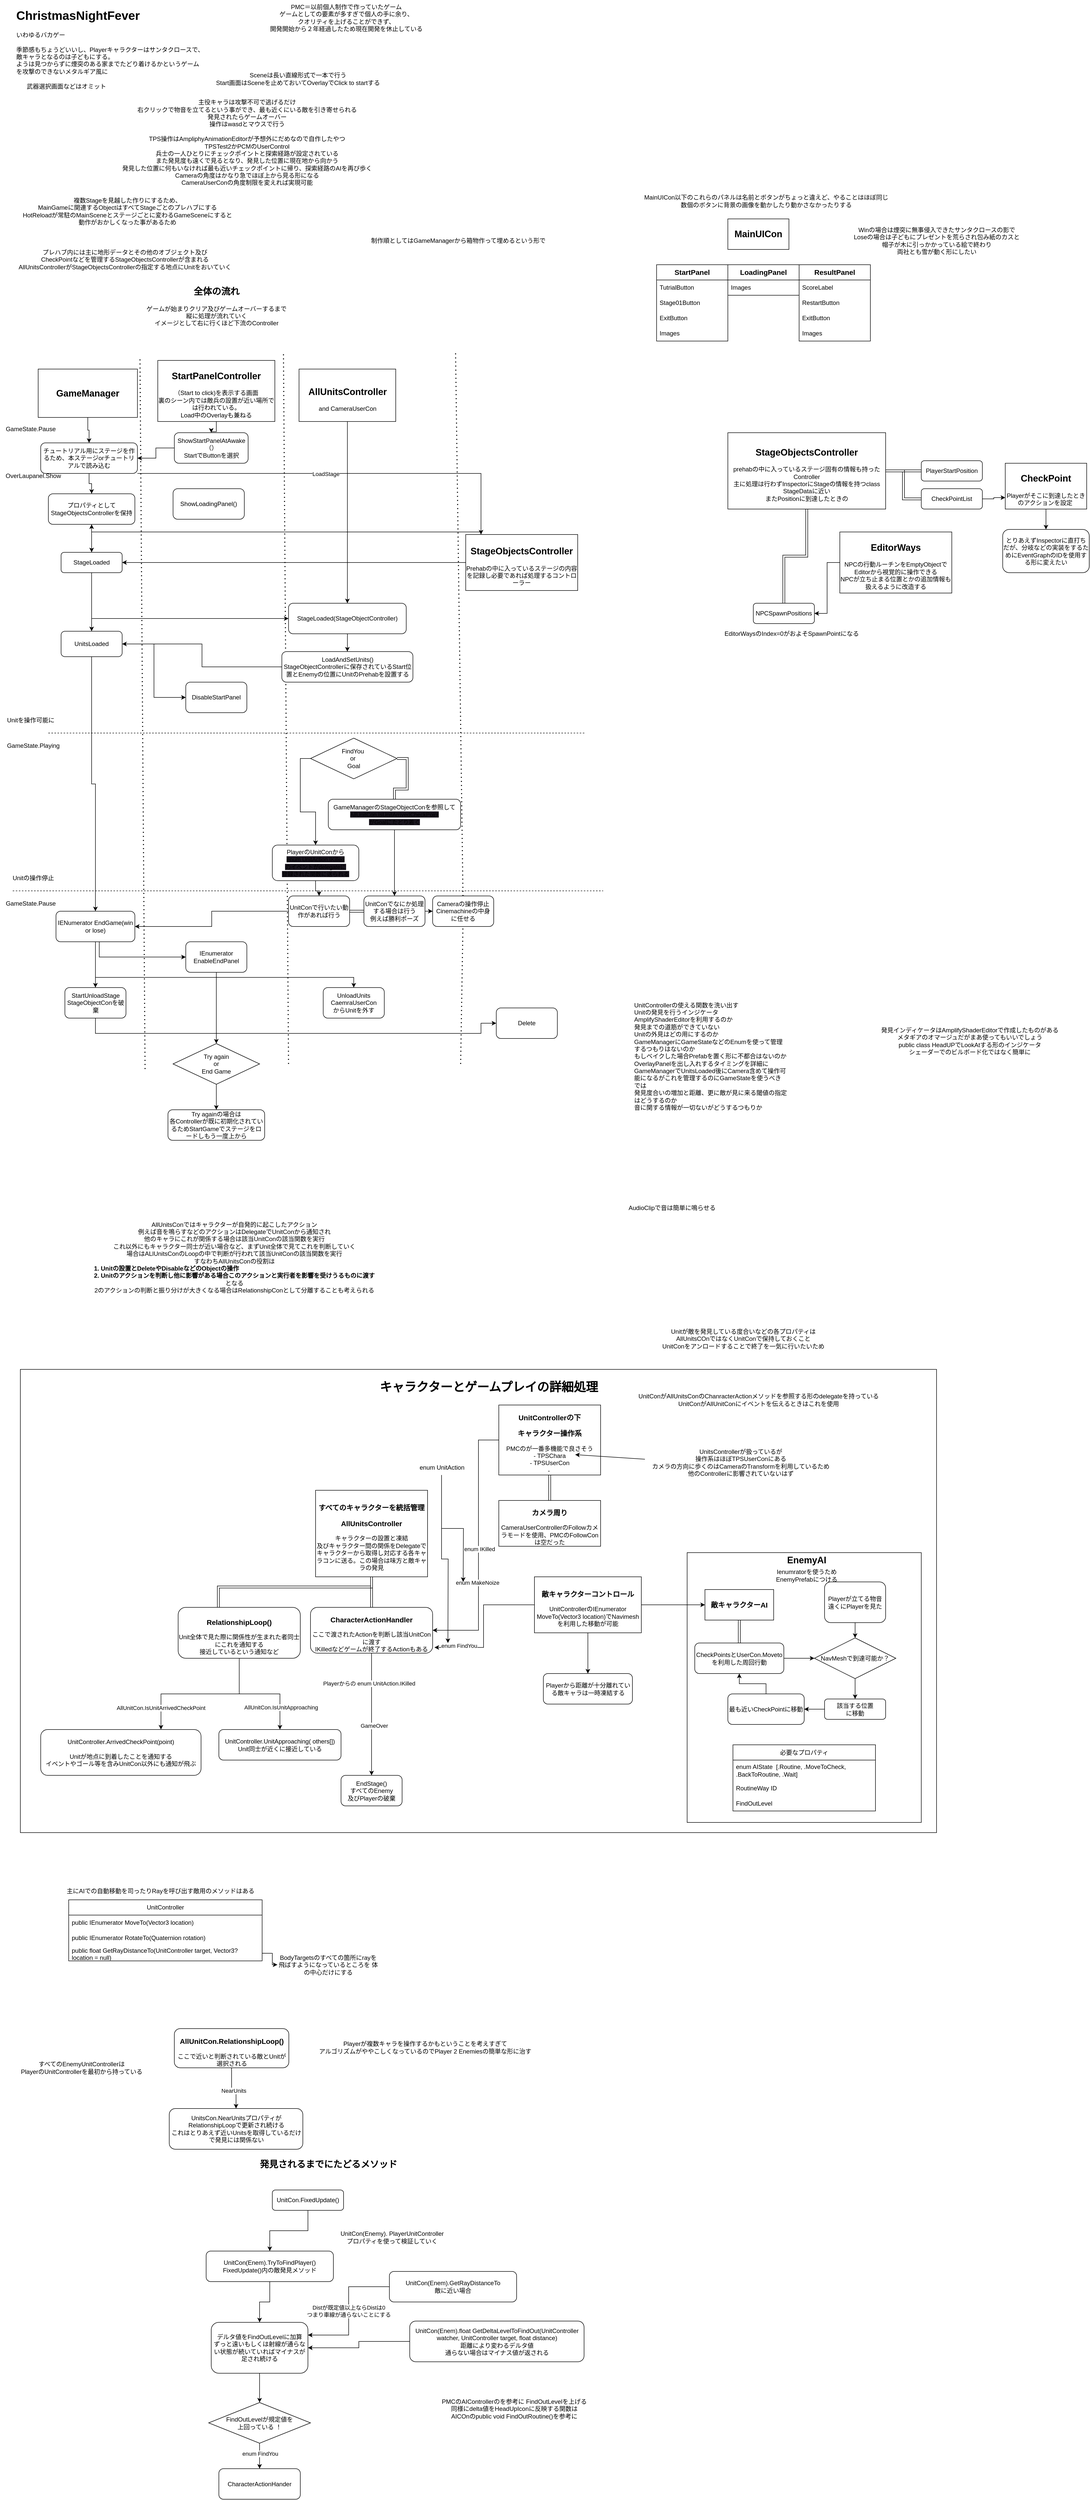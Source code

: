 <mxfile version="24.7.5">
  <diagram name="ページ1" id="IcnlXymfl3ra3HIMCKri">
    <mxGraphModel dx="934" dy="561" grid="1" gridSize="10" guides="1" tooltips="1" connect="1" arrows="1" fold="1" page="1" pageScale="1" pageWidth="1200" pageHeight="1920" math="0" shadow="0">
      <root>
        <mxCell id="0" />
        <mxCell id="1" parent="0" />
        <mxCell id="GcIDJ9KaJ4bPvR8jILLQ-74" value="" style="rounded=0;whiteSpace=wrap;html=1;movable=0;resizable=0;rotatable=0;deletable=0;editable=0;locked=1;connectable=0;" parent="1" vertex="1">
          <mxGeometry x="40" y="2700" width="1800" height="910" as="geometry" />
        </mxCell>
        <mxCell id="GcIDJ9KaJ4bPvR8jILLQ-184" value="" style="rounded=0;whiteSpace=wrap;html=1;movable=0;resizable=0;rotatable=0;deletable=0;editable=0;locked=1;connectable=0;" parent="1" vertex="1">
          <mxGeometry x="1350" y="3060" width="460" height="530" as="geometry" />
        </mxCell>
        <mxCell id="GcIDJ9KaJ4bPvR8jILLQ-157" value="" style="endArrow=none;dashed=1;html=1;dashPattern=1 3;strokeWidth=2;rounded=0;" parent="1" source="GcIDJ9KaJ4bPvR8jILLQ-261" edge="1">
          <mxGeometry width="50" height="50" relative="1" as="geometry">
            <mxPoint x="905" y="2100" as="sourcePoint" />
            <mxPoint x="895" y="700" as="targetPoint" />
          </mxGeometry>
        </mxCell>
        <mxCell id="GcIDJ9KaJ4bPvR8jILLQ-156" value="" style="endArrow=none;dashed=1;html=1;dashPattern=1 3;strokeWidth=2;rounded=0;" parent="1" edge="1">
          <mxGeometry width="50" height="50" relative="1" as="geometry">
            <mxPoint x="566.88" y="2100" as="sourcePoint" />
            <mxPoint x="556.88" y="700" as="targetPoint" />
          </mxGeometry>
        </mxCell>
        <mxCell id="GcIDJ9KaJ4bPvR8jILLQ-1" value="&lt;h1 style=&quot;margin-top: 0px;&quot;&gt;ChristmasNightFever&lt;/h1&gt;&lt;div&gt;いわゆるバカゲー&lt;/div&gt;&lt;div&gt;&lt;br&gt;&lt;/div&gt;&lt;div&gt;&lt;span style=&quot;text-wrap: nowrap;&quot;&gt;季節感もちょうどいいし、Playerキャラクターはサンタクロースで、&lt;/span&gt;&lt;div style=&quot;text-wrap: nowrap;&quot;&gt;敵キャラとなるのは子どもにする。&lt;/div&gt;&lt;div style=&quot;text-wrap: nowrap;&quot;&gt;ようは見つからずに煙突のある家までたどり着けるかというゲーム&lt;/div&gt;&lt;div style=&quot;text-wrap: nowrap;&quot;&gt;を攻撃のできないメタルギア風に&lt;/div&gt;&lt;/div&gt;" style="text;html=1;whiteSpace=wrap;overflow=hidden;rounded=0;align=left;" parent="1" vertex="1">
          <mxGeometry x="30" y="20" width="400" height="140" as="geometry" />
        </mxCell>
        <mxCell id="GcIDJ9KaJ4bPvR8jILLQ-3" value="武器選択画面などはオミット" style="text;html=1;align=center;verticalAlign=middle;resizable=0;points=[];autosize=1;strokeColor=none;fillColor=none;" parent="1" vertex="1">
          <mxGeometry x="40" y="165" width="180" height="30" as="geometry" />
        </mxCell>
        <mxCell id="GcIDJ9KaJ4bPvR8jILLQ-4" value="Sceneは長い直線形式で一本で行う&lt;div&gt;Start画面はSceneを止めておいてOverlayでClick to startする&lt;/div&gt;" style="text;html=1;align=center;verticalAlign=middle;resizable=0;points=[];autosize=1;strokeColor=none;fillColor=none;" parent="1" vertex="1">
          <mxGeometry x="410" y="145" width="350" height="40" as="geometry" />
        </mxCell>
        <mxCell id="GcIDJ9KaJ4bPvR8jILLQ-5" value="主役キャラは攻撃不可で逃げるだけ&lt;div&gt;右クリックで物音を立てるという事ができ、最も近くにいる敵を引き寄せられる&lt;/div&gt;&lt;div&gt;発見されたらゲームオーバー&lt;/div&gt;&lt;div&gt;操作はwasdとマウスで行う&lt;/div&gt;&lt;div&gt;&lt;br&gt;&lt;/div&gt;&lt;div&gt;TPS操作はAmpliphyAnimationEditorが予想外にだめなので自作したやつ&lt;/div&gt;&lt;div&gt;TPSTest2かPCMのUserControl&lt;/div&gt;&lt;div&gt;兵士の一人ひとりにチェックポイントと探索経路が設定されている&lt;/div&gt;&lt;div&gt;また発見度も遠くで見るとなり、発見した位置に現在地から向かう&lt;/div&gt;&lt;div&gt;発見した位置に何もいなければ最も近いチェックポイントに帰り、探索経路のAIを再び歩く&lt;/div&gt;&lt;div&gt;Cameraの角度はかなり急でほぼ上から見る形になる&lt;/div&gt;&lt;div&gt;CameraUserConの角度制限を変えれば実現可能&lt;/div&gt;" style="text;html=1;align=center;verticalAlign=middle;resizable=0;points=[];autosize=1;strokeColor=none;fillColor=none;" parent="1" vertex="1">
          <mxGeometry x="230" y="195" width="510" height="190" as="geometry" />
        </mxCell>
        <mxCell id="GcIDJ9KaJ4bPvR8jILLQ-101" value="" style="edgeStyle=orthogonalEdgeStyle;rounded=0;orthogonalLoop=1;jettySize=auto;html=1;" parent="1" source="GcIDJ9KaJ4bPvR8jILLQ-6" target="GcIDJ9KaJ4bPvR8jILLQ-100" edge="1">
          <mxGeometry relative="1" as="geometry" />
        </mxCell>
        <mxCell id="GcIDJ9KaJ4bPvR8jILLQ-6" value="&lt;h2&gt;StartPanelController&lt;/h2&gt;&lt;div&gt;（Start to click)を表示する画面&lt;/div&gt;&lt;div&gt;裏のシーン内では敵兵の設置が近い場所では行われている。&lt;/div&gt;&lt;div&gt;Load中のOverlayも兼ねる&lt;/div&gt;" style="rounded=0;whiteSpace=wrap;html=1;" parent="1" vertex="1">
          <mxGeometry x="310" y="718" width="230" height="120" as="geometry" />
        </mxCell>
        <mxCell id="GcIDJ9KaJ4bPvR8jILLQ-98" value="" style="edgeStyle=orthogonalEdgeStyle;rounded=0;orthogonalLoop=1;jettySize=auto;html=1;" parent="1" source="GcIDJ9KaJ4bPvR8jILLQ-7" target="GcIDJ9KaJ4bPvR8jILLQ-79" edge="1">
          <mxGeometry relative="1" as="geometry" />
        </mxCell>
        <mxCell id="GcIDJ9KaJ4bPvR8jILLQ-7" value="&lt;h2&gt;GameManager&lt;/h2&gt;" style="whiteSpace=wrap;html=1;rounded=0;" parent="1" vertex="1">
          <mxGeometry x="75" y="735" width="195" height="95" as="geometry" />
        </mxCell>
        <mxCell id="GcIDJ9KaJ4bPvR8jILLQ-41" style="edgeStyle=orthogonalEdgeStyle;rounded=0;orthogonalLoop=1;jettySize=auto;html=1;entryX=1;entryY=0.5;entryDx=0;entryDy=0;" parent="1" source="GcIDJ9KaJ4bPvR8jILLQ-9" target="GcIDJ9KaJ4bPvR8jILLQ-40" edge="1">
          <mxGeometry relative="1" as="geometry">
            <Array as="points">
              <mxPoint x="940" y="2838.5" />
              <mxPoint x="940" y="3212.5" />
            </Array>
          </mxGeometry>
        </mxCell>
        <mxCell id="GcIDJ9KaJ4bPvR8jILLQ-47" value="enum MakeNoize" style="edgeLabel;html=1;align=center;verticalAlign=middle;resizable=0;points=[];" parent="GcIDJ9KaJ4bPvR8jILLQ-41" vertex="1" connectable="0">
          <mxGeometry x="0.269" y="-2" relative="1" as="geometry">
            <mxPoint as="offset" />
          </mxGeometry>
        </mxCell>
        <mxCell id="GcIDJ9KaJ4bPvR8jILLQ-66" value="enum IKilled" style="edgeLabel;html=1;align=center;verticalAlign=middle;resizable=0;points=[];" parent="GcIDJ9KaJ4bPvR8jILLQ-41" vertex="1" connectable="0">
          <mxGeometry x="0.008" y="2" relative="1" as="geometry">
            <mxPoint as="offset" />
          </mxGeometry>
        </mxCell>
        <mxCell id="GcIDJ9KaJ4bPvR8jILLQ-9" value="&lt;h3&gt;UnitControllerの下&lt;/h3&gt;&lt;h3&gt;キャラクター操作系&lt;/h3&gt;&lt;div&gt;PMCのが一番多機能で良さそう&lt;/div&gt;&lt;div&gt;- TPSChara&lt;/div&gt;&lt;div&gt;- TPSUserCon&lt;/div&gt;&lt;div&gt;-&amp;nbsp;&lt;/div&gt;" style="rounded=0;whiteSpace=wrap;html=1;" parent="1" vertex="1">
          <mxGeometry x="980" y="2770" width="200" height="137.5" as="geometry" />
        </mxCell>
        <mxCell id="GcIDJ9KaJ4bPvR8jILLQ-10" value="" style="endArrow=classic;html=1;rounded=0;exitX=-0.008;exitY=0.414;exitDx=0;exitDy=0;exitPerimeter=0;" parent="1" source="GcIDJ9KaJ4bPvR8jILLQ-11" edge="1">
          <mxGeometry width="50" height="50" relative="1" as="geometry">
            <mxPoint x="1260" y="2867.5" as="sourcePoint" />
            <mxPoint x="1130" y="2867.5" as="targetPoint" />
          </mxGeometry>
        </mxCell>
        <mxCell id="GcIDJ9KaJ4bPvR8jILLQ-11" value="UnitsControllerが扱っているが&lt;div&gt;操作系はほぼTPSUserConにある&lt;/div&gt;&lt;div&gt;カメラの方向に歩くのはCameraのTransformを利用しているため&lt;/div&gt;&lt;div&gt;他のControllerに影響されていないはず&lt;/div&gt;" style="text;html=1;align=center;verticalAlign=middle;resizable=0;points=[];autosize=1;strokeColor=none;fillColor=none;" parent="1" vertex="1">
          <mxGeometry x="1270" y="2847.5" width="370" height="70" as="geometry" />
        </mxCell>
        <mxCell id="GcIDJ9KaJ4bPvR8jILLQ-13" style="edgeStyle=orthogonalEdgeStyle;rounded=0;orthogonalLoop=1;jettySize=auto;html=1;entryX=0.5;entryY=1;entryDx=0;entryDy=0;shape=link;" parent="1" source="GcIDJ9KaJ4bPvR8jILLQ-12" target="GcIDJ9KaJ4bPvR8jILLQ-9" edge="1">
          <mxGeometry relative="1" as="geometry" />
        </mxCell>
        <mxCell id="GcIDJ9KaJ4bPvR8jILLQ-12" value="&lt;h3&gt;カメラ周り&lt;/h3&gt;&lt;div&gt;CameraUserControllerのFollowカメラモードを使用、PMCのFollowConは空だった&lt;/div&gt;" style="whiteSpace=wrap;html=1;" parent="1" vertex="1">
          <mxGeometry x="980" y="2957.5" width="200" height="90" as="geometry" />
        </mxCell>
        <mxCell id="GcIDJ9KaJ4bPvR8jILLQ-16" value="" style="edgeStyle=orthogonalEdgeStyle;rounded=0;orthogonalLoop=1;jettySize=auto;html=1;" parent="1" source="GcIDJ9KaJ4bPvR8jILLQ-14" target="GcIDJ9KaJ4bPvR8jILLQ-15" edge="1">
          <mxGeometry relative="1" as="geometry" />
        </mxCell>
        <mxCell id="GcIDJ9KaJ4bPvR8jILLQ-36" style="edgeStyle=orthogonalEdgeStyle;rounded=0;orthogonalLoop=1;jettySize=auto;html=1;" parent="1" source="GcIDJ9KaJ4bPvR8jILLQ-14" target="GcIDJ9KaJ4bPvR8jILLQ-37" edge="1">
          <mxGeometry relative="1" as="geometry">
            <mxPoint x="1155" y="3327.5" as="targetPoint" />
          </mxGeometry>
        </mxCell>
        <mxCell id="GcIDJ9KaJ4bPvR8jILLQ-14" value="&lt;h3&gt;敵キャラクターコントロール&lt;br&gt;&lt;/h3&gt;&lt;div&gt;UnitControllerのIEnumerator MoveTo(Vector3 location)でNavimeshを利用した移動が可能&lt;/div&gt;" style="rounded=0;whiteSpace=wrap;html=1;" parent="1" vertex="1">
          <mxGeometry x="1050" y="3107.5" width="210" height="110" as="geometry" />
        </mxCell>
        <mxCell id="GcIDJ9KaJ4bPvR8jILLQ-19" style="edgeStyle=orthogonalEdgeStyle;rounded=0;orthogonalLoop=1;jettySize=auto;html=1;shape=link;" parent="1" source="GcIDJ9KaJ4bPvR8jILLQ-15" target="GcIDJ9KaJ4bPvR8jILLQ-18" edge="1">
          <mxGeometry relative="1" as="geometry" />
        </mxCell>
        <mxCell id="GcIDJ9KaJ4bPvR8jILLQ-15" value="&lt;h3&gt;敵キャラクターAI&lt;/h3&gt;" style="whiteSpace=wrap;html=1;rounded=0;" parent="1" vertex="1">
          <mxGeometry x="1385" y="3132.5" width="135" height="60" as="geometry" />
        </mxCell>
        <mxCell id="GcIDJ9KaJ4bPvR8jILLQ-26" style="edgeStyle=orthogonalEdgeStyle;rounded=0;orthogonalLoop=1;jettySize=auto;html=1;" parent="1" source="GcIDJ9KaJ4bPvR8jILLQ-18" target="GcIDJ9KaJ4bPvR8jILLQ-25" edge="1">
          <mxGeometry relative="1" as="geometry" />
        </mxCell>
        <mxCell id="GcIDJ9KaJ4bPvR8jILLQ-18" value="CheckPointsとUserCon.Movetoを利用した周回行動" style="rounded=1;whiteSpace=wrap;html=1;" parent="1" vertex="1">
          <mxGeometry x="1365" y="3237.5" width="175" height="60" as="geometry" />
        </mxCell>
        <mxCell id="GcIDJ9KaJ4bPvR8jILLQ-27" style="edgeStyle=orthogonalEdgeStyle;rounded=0;orthogonalLoop=1;jettySize=auto;html=1;" parent="1" source="GcIDJ9KaJ4bPvR8jILLQ-21" target="GcIDJ9KaJ4bPvR8jILLQ-25" edge="1">
          <mxGeometry relative="1" as="geometry" />
        </mxCell>
        <mxCell id="GcIDJ9KaJ4bPvR8jILLQ-21" value="Playerが立てる物音&lt;div&gt;遠くにPlayerを見た&lt;/div&gt;" style="rounded=1;whiteSpace=wrap;html=1;" parent="1" vertex="1">
          <mxGeometry x="1620" y="3117.5" width="120" height="80" as="geometry" />
        </mxCell>
        <mxCell id="GcIDJ9KaJ4bPvR8jILLQ-28" style="edgeStyle=orthogonalEdgeStyle;rounded=0;orthogonalLoop=1;jettySize=auto;html=1;" parent="1" source="GcIDJ9KaJ4bPvR8jILLQ-25" target="GcIDJ9KaJ4bPvR8jILLQ-29" edge="1">
          <mxGeometry relative="1" as="geometry">
            <mxPoint x="1680" y="3357.5" as="targetPoint" />
          </mxGeometry>
        </mxCell>
        <mxCell id="GcIDJ9KaJ4bPvR8jILLQ-25" value="NavMeshで到達可能か？" style="rhombus;whiteSpace=wrap;html=1;" parent="1" vertex="1">
          <mxGeometry x="1600" y="3227.5" width="160" height="80" as="geometry" />
        </mxCell>
        <mxCell id="GcIDJ9KaJ4bPvR8jILLQ-33" style="edgeStyle=orthogonalEdgeStyle;rounded=0;orthogonalLoop=1;jettySize=auto;html=1;" parent="1" source="GcIDJ9KaJ4bPvR8jILLQ-29" target="GcIDJ9KaJ4bPvR8jILLQ-32" edge="1">
          <mxGeometry relative="1" as="geometry" />
        </mxCell>
        <mxCell id="GcIDJ9KaJ4bPvR8jILLQ-29" value="該当する位置&lt;div&gt;に移動&lt;/div&gt;" style="rounded=1;whiteSpace=wrap;html=1;" parent="1" vertex="1">
          <mxGeometry x="1620" y="3347.5" width="120" height="40" as="geometry" />
        </mxCell>
        <mxCell id="GcIDJ9KaJ4bPvR8jILLQ-34" value="" style="edgeStyle=orthogonalEdgeStyle;rounded=0;orthogonalLoop=1;jettySize=auto;html=1;" parent="1" source="GcIDJ9KaJ4bPvR8jILLQ-32" target="GcIDJ9KaJ4bPvR8jILLQ-18" edge="1">
          <mxGeometry relative="1" as="geometry" />
        </mxCell>
        <mxCell id="GcIDJ9KaJ4bPvR8jILLQ-32" value="最も近いCheckPointに移動" style="rounded=1;whiteSpace=wrap;html=1;" parent="1" vertex="1">
          <mxGeometry x="1430" y="3337.5" width="150" height="60" as="geometry" />
        </mxCell>
        <mxCell id="GcIDJ9KaJ4bPvR8jILLQ-37" value="Playerから距離が十分離れている敵キャラは一時凍結する" style="rounded=1;whiteSpace=wrap;html=1;" parent="1" vertex="1">
          <mxGeometry x="1067.5" y="3297.5" width="175" height="60" as="geometry" />
        </mxCell>
        <mxCell id="GcIDJ9KaJ4bPvR8jILLQ-42" value="" style="edgeStyle=orthogonalEdgeStyle;rounded=0;orthogonalLoop=1;jettySize=auto;html=1;shape=link;" parent="1" source="GcIDJ9KaJ4bPvR8jILLQ-38" target="GcIDJ9KaJ4bPvR8jILLQ-40" edge="1">
          <mxGeometry relative="1" as="geometry" />
        </mxCell>
        <mxCell id="GcIDJ9KaJ4bPvR8jILLQ-38" value="&lt;h3&gt;すべてのキャラクターを統括管理&lt;/h3&gt;&lt;h3&gt;AllUnitsController&lt;/h3&gt;&lt;div&gt;キャラクターの設置と凍結&lt;/div&gt;&lt;div&gt;及びキャラクター間の関係をDelegateでキャラクターから取得し対応する各キャラコンに送る。この場合は味方と敵キャラの発見&lt;/div&gt;" style="rounded=0;whiteSpace=wrap;html=1;" parent="1" vertex="1">
          <mxGeometry x="620" y="2937.5" width="220" height="170" as="geometry" />
        </mxCell>
        <mxCell id="GcIDJ9KaJ4bPvR8jILLQ-39" value="PMC＝以前個人制作で作っていたゲーム&lt;div&gt;ゲームとしての要素が多すぎで個人の手に余り、&lt;/div&gt;&lt;div&gt;クオリティを上げることができず、&lt;/div&gt;&lt;div&gt;開発開始から２年経過したため現在開発を休止している&lt;/div&gt;" style="text;html=1;align=center;verticalAlign=middle;resizable=0;points=[];autosize=1;strokeColor=none;fillColor=none;" parent="1" vertex="1">
          <mxGeometry x="520" y="10" width="320" height="70" as="geometry" />
        </mxCell>
        <mxCell id="GcIDJ9KaJ4bPvR8jILLQ-52" style="edgeStyle=orthogonalEdgeStyle;rounded=0;orthogonalLoop=1;jettySize=auto;html=1;" parent="1" source="GcIDJ9KaJ4bPvR8jILLQ-40" target="GcIDJ9KaJ4bPvR8jILLQ-71" edge="1">
          <mxGeometry relative="1" as="geometry">
            <mxPoint x="730" y="3457.5" as="targetPoint" />
          </mxGeometry>
        </mxCell>
        <mxCell id="GcIDJ9KaJ4bPvR8jILLQ-53" value="GameOver" style="edgeLabel;html=1;align=center;verticalAlign=middle;resizable=0;points=[];" parent="GcIDJ9KaJ4bPvR8jILLQ-52" vertex="1" connectable="0">
          <mxGeometry x="0.183" y="5" relative="1" as="geometry">
            <mxPoint as="offset" />
          </mxGeometry>
        </mxCell>
        <mxCell id="GcIDJ9KaJ4bPvR8jILLQ-67" value="Playerからの enum UnitAction.IKilled" style="edgeLabel;html=1;align=center;verticalAlign=middle;resizable=0;points=[];" parent="GcIDJ9KaJ4bPvR8jILLQ-52" vertex="1" connectable="0">
          <mxGeometry x="-0.503" y="-5" relative="1" as="geometry">
            <mxPoint as="offset" />
          </mxGeometry>
        </mxCell>
        <mxCell id="GcIDJ9KaJ4bPvR8jILLQ-40" value="&lt;h3&gt;CharacterActionHandler&lt;/h3&gt;&lt;div&gt;ここで渡されたActionを判断し該当UnitConに渡す&lt;/div&gt;&lt;div&gt;IKilledなどゲームが終了するActionもある&lt;/div&gt;" style="rounded=1;whiteSpace=wrap;html=1;" parent="1" vertex="1">
          <mxGeometry x="610" y="3167.5" width="240" height="90" as="geometry" />
        </mxCell>
        <mxCell id="GcIDJ9KaJ4bPvR8jILLQ-45" value="AllUnitsConではキャラクターが自発的に起こしたアクション&lt;div&gt;例えば音を鳴らすなどのアクションはDelegateでUnitConから通知され&lt;/div&gt;&lt;div&gt;他のキャラにこれが関係する場合は該当UnitConの該当関数を実行&lt;/div&gt;&lt;div&gt;これ以外にもキャラクター同士が近い場合など、まずUnit全体で見てこれを判断していく&lt;/div&gt;&lt;div&gt;場合はALlUnitsConのLoopの中で判断が行われて該当UnitConの該当関数を実行&lt;/div&gt;&lt;div&gt;すなわちAllUnitsConの役割は&lt;/div&gt;&lt;div style=&quot;text-align: left;&quot;&gt;&lt;b&gt;1. Unitの設置とDeleteやDisableなどのObjectの操作&lt;/b&gt;&lt;/div&gt;&lt;div style=&quot;text-align: left;&quot;&gt;&lt;b&gt;2. Unitのアクションを判断し他に影響がある場合このアクションと実行者を影響を受けうるものに渡す&lt;/b&gt;&lt;/div&gt;&lt;div&gt;となる&lt;/div&gt;&lt;div&gt;2のアクションの判断と振り分けが大きくなる場合はRelationshipConとして分離することも考えられる&lt;/div&gt;" style="text;html=1;align=center;verticalAlign=middle;resizable=0;points=[];autosize=1;strokeColor=none;fillColor=none;" parent="1" vertex="1">
          <mxGeometry x="170" y="2400" width="580" height="160" as="geometry" />
        </mxCell>
        <mxCell id="GcIDJ9KaJ4bPvR8jILLQ-58" style="edgeStyle=orthogonalEdgeStyle;rounded=0;orthogonalLoop=1;jettySize=auto;html=1;" parent="1" source="GcIDJ9KaJ4bPvR8jILLQ-46" target="GcIDJ9KaJ4bPvR8jILLQ-60" edge="1">
          <mxGeometry relative="1" as="geometry">
            <mxPoint x="470" y="3397.5" as="targetPoint" />
          </mxGeometry>
        </mxCell>
        <mxCell id="GcIDJ9KaJ4bPvR8jILLQ-64" value="AllUnitCon.IsUnitApproaching" style="edgeLabel;html=1;align=center;verticalAlign=middle;resizable=0;points=[];" parent="GcIDJ9KaJ4bPvR8jILLQ-58" vertex="1" connectable="0">
          <mxGeometry x="0.601" y="1" relative="1" as="geometry">
            <mxPoint x="1" as="offset" />
          </mxGeometry>
        </mxCell>
        <mxCell id="GcIDJ9KaJ4bPvR8jILLQ-63" style="edgeStyle=orthogonalEdgeStyle;rounded=0;orthogonalLoop=1;jettySize=auto;html=1;entryX=0.75;entryY=0;entryDx=0;entryDy=0;" parent="1" source="GcIDJ9KaJ4bPvR8jILLQ-46" target="GcIDJ9KaJ4bPvR8jILLQ-62" edge="1">
          <mxGeometry relative="1" as="geometry" />
        </mxCell>
        <mxCell id="GcIDJ9KaJ4bPvR8jILLQ-65" value="AllUnitCon.IsUnitArrivedCheckPoint" style="edgeLabel;html=1;align=center;verticalAlign=middle;resizable=0;points=[];" parent="GcIDJ9KaJ4bPvR8jILLQ-63" vertex="1" connectable="0">
          <mxGeometry x="0.709" y="-1" relative="1" as="geometry">
            <mxPoint as="offset" />
          </mxGeometry>
        </mxCell>
        <mxCell id="GcIDJ9KaJ4bPvR8jILLQ-46" value="&lt;h3&gt;RelationshipLoop()&lt;/h3&gt;&lt;div&gt;Unit全体で見た際に関係性が生まれた者同士にこれを通知する&lt;/div&gt;&lt;div&gt;接近しているという通知など&lt;/div&gt;" style="rounded=1;whiteSpace=wrap;html=1;" parent="1" vertex="1">
          <mxGeometry x="350" y="3167.5" width="240" height="100" as="geometry" />
        </mxCell>
        <mxCell id="GcIDJ9KaJ4bPvR8jILLQ-48" style="edgeStyle=orthogonalEdgeStyle;rounded=0;orthogonalLoop=1;jettySize=auto;html=1;entryX=1.015;entryY=0.875;entryDx=0;entryDy=0;entryPerimeter=0;" parent="1" source="GcIDJ9KaJ4bPvR8jILLQ-14" target="GcIDJ9KaJ4bPvR8jILLQ-40" edge="1">
          <mxGeometry relative="1" as="geometry" />
        </mxCell>
        <mxCell id="GcIDJ9KaJ4bPvR8jILLQ-49" value="enum FindYou" style="edgeLabel;html=1;align=center;verticalAlign=middle;resizable=0;points=[];" parent="GcIDJ9KaJ4bPvR8jILLQ-48" vertex="1" connectable="0">
          <mxGeometry x="0.658" y="-4" relative="1" as="geometry">
            <mxPoint as="offset" />
          </mxGeometry>
        </mxCell>
        <mxCell id="GcIDJ9KaJ4bPvR8jILLQ-51" style="edgeStyle=orthogonalEdgeStyle;rounded=0;orthogonalLoop=1;jettySize=auto;html=1;shape=link;" parent="1" source="GcIDJ9KaJ4bPvR8jILLQ-38" target="GcIDJ9KaJ4bPvR8jILLQ-46" edge="1">
          <mxGeometry relative="1" as="geometry">
            <Array as="points">
              <mxPoint x="730" y="3127.5" />
              <mxPoint x="429" y="3127.5" />
            </Array>
          </mxGeometry>
        </mxCell>
        <mxCell id="GcIDJ9KaJ4bPvR8jILLQ-55" style="edgeStyle=orthogonalEdgeStyle;rounded=0;orthogonalLoop=1;jettySize=auto;html=1;" parent="1" source="GcIDJ9KaJ4bPvR8jILLQ-54" edge="1">
          <mxGeometry relative="1" as="geometry">
            <mxPoint x="910" y="3117.5" as="targetPoint" />
          </mxGeometry>
        </mxCell>
        <mxCell id="GcIDJ9KaJ4bPvR8jILLQ-57" style="edgeStyle=orthogonalEdgeStyle;rounded=0;orthogonalLoop=1;jettySize=auto;html=1;" parent="1" source="GcIDJ9KaJ4bPvR8jILLQ-54" edge="1">
          <mxGeometry relative="1" as="geometry">
            <mxPoint x="880" y="3237.5" as="targetPoint" />
          </mxGeometry>
        </mxCell>
        <mxCell id="GcIDJ9KaJ4bPvR8jILLQ-54" value="enum UnitAction" style="text;html=1;align=center;verticalAlign=middle;resizable=0;points=[];autosize=1;strokeColor=none;fillColor=none;" parent="1" vertex="1">
          <mxGeometry x="812.5" y="2877.5" width="110" height="30" as="geometry" />
        </mxCell>
        <mxCell id="GcIDJ9KaJ4bPvR8jILLQ-60" value="UnitController.UnitApproaching( others[])&lt;div&gt;Unit同士が近くに接近している&lt;/div&gt;" style="rounded=1;whiteSpace=wrap;html=1;" parent="1" vertex="1">
          <mxGeometry x="430" y="3407.5" width="240" height="60" as="geometry" />
        </mxCell>
        <mxCell id="GcIDJ9KaJ4bPvR8jILLQ-62" value="&lt;div&gt;&lt;span style=&quot;background-color: initial;&quot;&gt;UnitController.ArrivedCheckPoint(point)&lt;/span&gt;&lt;br&gt;&lt;/div&gt;&lt;div&gt;&lt;span style=&quot;background-color: initial;&quot;&gt;&lt;br&gt;&lt;/span&gt;&lt;/div&gt;&lt;div&gt;&lt;/div&gt;&lt;div&gt;Unitが地点に到着したことを通知する&lt;/div&gt;&lt;div&gt;イベントやゴール等を含みUnitCon以外にも通知が飛ぶ&lt;/div&gt;" style="rounded=1;whiteSpace=wrap;html=1;" parent="1" vertex="1">
          <mxGeometry x="80" y="3407.5" width="315" height="90" as="geometry" />
        </mxCell>
        <mxCell id="GcIDJ9KaJ4bPvR8jILLQ-68" value="複数Stageを見越した作りにするため、&lt;div&gt;MainGameに関連するObjectはすべてStageごとのプレハブにする&lt;/div&gt;&lt;div&gt;HotReloadが常駐のMainSceneとステージごとに変わるGameSceneにすると&lt;/div&gt;&lt;div&gt;動作がおかしくなった事があるため&lt;/div&gt;" style="text;html=1;align=center;verticalAlign=middle;resizable=0;points=[];autosize=1;strokeColor=none;fillColor=none;" parent="1" vertex="1">
          <mxGeometry x="35" y="390" width="430" height="70" as="geometry" />
        </mxCell>
        <mxCell id="GcIDJ9KaJ4bPvR8jILLQ-71" value="&lt;div&gt;EndStage()&lt;/div&gt;すべてのEnemy&lt;div&gt;及びPlayerの破棄&lt;/div&gt;" style="rounded=1;whiteSpace=wrap;html=1;" parent="1" vertex="1">
          <mxGeometry x="670" y="3497.5" width="120" height="60" as="geometry" />
        </mxCell>
        <mxCell id="GcIDJ9KaJ4bPvR8jILLQ-73" value="プレハブ内には主に地形データとその他のオブジェクト及び&lt;div&gt;CheckPointなどを管理するStageObjectsControllerが含まれる&lt;/div&gt;&lt;div&gt;AllUnitsControllerがStageObjectsControllerの指定する地点にUnitをおいていく&lt;/div&gt;" style="text;html=1;align=center;verticalAlign=middle;resizable=0;points=[];autosize=1;strokeColor=none;fillColor=none;" parent="1" vertex="1">
          <mxGeometry x="25" y="490" width="440" height="60" as="geometry" />
        </mxCell>
        <mxCell id="GcIDJ9KaJ4bPvR8jILLQ-76" value="&lt;h1&gt;キャラクターとゲームプレイの詳細処理&lt;/h1&gt;" style="text;html=1;align=center;verticalAlign=middle;resizable=0;points=[];autosize=1;strokeColor=none;fillColor=none;" parent="1" vertex="1">
          <mxGeometry x="730" y="2700" width="460" height="70" as="geometry" />
        </mxCell>
        <mxCell id="GcIDJ9KaJ4bPvR8jILLQ-77" value="&lt;h2&gt;全体の流れ&lt;/h2&gt;&lt;div&gt;ゲームが始まりクリア及びゲームオーバーするまで&lt;/div&gt;&lt;div&gt;縦に処理が流れていく&lt;/div&gt;&lt;div&gt;イメージとして右に行くほど下流のController&lt;/div&gt;" style="text;html=1;align=center;verticalAlign=middle;resizable=0;points=[];autosize=1;strokeColor=none;fillColor=none;" parent="1" vertex="1">
          <mxGeometry x="275" y="550" width="300" height="110" as="geometry" />
        </mxCell>
        <mxCell id="GcIDJ9KaJ4bPvR8jILLQ-83" value="" style="edgeStyle=orthogonalEdgeStyle;rounded=0;orthogonalLoop=1;jettySize=auto;html=1;" parent="1" source="GcIDJ9KaJ4bPvR8jILLQ-79" target="GcIDJ9KaJ4bPvR8jILLQ-82" edge="1">
          <mxGeometry relative="1" as="geometry">
            <Array as="points">
              <mxPoint x="945" y="940" />
            </Array>
          </mxGeometry>
        </mxCell>
        <mxCell id="GcIDJ9KaJ4bPvR8jILLQ-84" value="LoadStage" style="edgeLabel;html=1;align=center;verticalAlign=middle;resizable=0;points=[];" parent="GcIDJ9KaJ4bPvR8jILLQ-83" vertex="1" connectable="0">
          <mxGeometry x="-0.07" y="-1" relative="1" as="geometry">
            <mxPoint as="offset" />
          </mxGeometry>
        </mxCell>
        <mxCell id="GcIDJ9KaJ4bPvR8jILLQ-99" value="" style="edgeStyle=orthogonalEdgeStyle;rounded=0;orthogonalLoop=1;jettySize=auto;html=1;" parent="1" source="GcIDJ9KaJ4bPvR8jILLQ-79" target="GcIDJ9KaJ4bPvR8jILLQ-89" edge="1">
          <mxGeometry relative="1" as="geometry" />
        </mxCell>
        <mxCell id="GcIDJ9KaJ4bPvR8jILLQ-79" value="チュートリアル用にステージを作るため、本ステージorチュートリアルで読み込む" style="rounded=1;whiteSpace=wrap;html=1;" parent="1" vertex="1">
          <mxGeometry x="80" y="880" width="190" height="60" as="geometry" />
        </mxCell>
        <mxCell id="GcIDJ9KaJ4bPvR8jILLQ-86" style="edgeStyle=orthogonalEdgeStyle;rounded=0;orthogonalLoop=1;jettySize=auto;html=1;entryX=0.5;entryY=0;entryDx=0;entryDy=0;" parent="1" source="GcIDJ9KaJ4bPvR8jILLQ-80" target="GcIDJ9KaJ4bPvR8jILLQ-85" edge="1">
          <mxGeometry relative="1" as="geometry" />
        </mxCell>
        <mxCell id="GcIDJ9KaJ4bPvR8jILLQ-80" value="&lt;h2&gt;AllUnitsController&lt;/h2&gt;&lt;div&gt;and CameraUserCon&lt;/div&gt;" style="rounded=0;whiteSpace=wrap;html=1;" parent="1" vertex="1">
          <mxGeometry x="587.5" y="735" width="190" height="103" as="geometry" />
        </mxCell>
        <mxCell id="GcIDJ9KaJ4bPvR8jILLQ-91" style="edgeStyle=orthogonalEdgeStyle;rounded=0;orthogonalLoop=1;jettySize=auto;html=1;" parent="1" source="GcIDJ9KaJ4bPvR8jILLQ-82" target="GcIDJ9KaJ4bPvR8jILLQ-89" edge="1">
          <mxGeometry relative="1" as="geometry">
            <Array as="points">
              <mxPoint x="945" y="1055" />
              <mxPoint x="180" y="1055" />
            </Array>
          </mxGeometry>
        </mxCell>
        <mxCell id="GcIDJ9KaJ4bPvR8jILLQ-94" value="" style="edgeStyle=orthogonalEdgeStyle;rounded=0;orthogonalLoop=1;jettySize=auto;html=1;" parent="1" source="GcIDJ9KaJ4bPvR8jILLQ-82" target="GcIDJ9KaJ4bPvR8jILLQ-93" edge="1">
          <mxGeometry relative="1" as="geometry">
            <Array as="points">
              <mxPoint x="560" y="1115" />
              <mxPoint x="560" y="1115" />
            </Array>
          </mxGeometry>
        </mxCell>
        <mxCell id="GcIDJ9KaJ4bPvR8jILLQ-82" value="&lt;h2&gt;StageObjectsController&lt;/h2&gt;&lt;div&gt;Prehabの中に入っているステージの内容を記録し必要であれば処理するコントローラー&lt;/div&gt;" style="rounded=0;whiteSpace=wrap;html=1;" parent="1" vertex="1">
          <mxGeometry x="915" y="1060" width="220" height="110" as="geometry" />
        </mxCell>
        <mxCell id="GcIDJ9KaJ4bPvR8jILLQ-104" value="" style="edgeStyle=orthogonalEdgeStyle;rounded=0;orthogonalLoop=1;jettySize=auto;html=1;" parent="1" source="GcIDJ9KaJ4bPvR8jILLQ-85" target="GcIDJ9KaJ4bPvR8jILLQ-103" edge="1">
          <mxGeometry relative="1" as="geometry" />
        </mxCell>
        <mxCell id="GcIDJ9KaJ4bPvR8jILLQ-85" value="StageLoaded(StageObjectController)" style="rounded=1;whiteSpace=wrap;html=1;" parent="1" vertex="1">
          <mxGeometry x="566.88" y="1195" width="231.25" height="60" as="geometry" />
        </mxCell>
        <mxCell id="GcIDJ9KaJ4bPvR8jILLQ-95" value="" style="edgeStyle=orthogonalEdgeStyle;rounded=0;orthogonalLoop=1;jettySize=auto;html=1;" parent="1" source="GcIDJ9KaJ4bPvR8jILLQ-89" target="GcIDJ9KaJ4bPvR8jILLQ-93" edge="1">
          <mxGeometry relative="1" as="geometry" />
        </mxCell>
        <mxCell id="GcIDJ9KaJ4bPvR8jILLQ-89" value="プロパティとしてStageObjectsControllerを保持" style="rounded=1;whiteSpace=wrap;html=1;" parent="1" vertex="1">
          <mxGeometry x="95" y="980" width="170" height="60" as="geometry" />
        </mxCell>
        <mxCell id="GcIDJ9KaJ4bPvR8jILLQ-97" style="edgeStyle=orthogonalEdgeStyle;rounded=0;orthogonalLoop=1;jettySize=auto;html=1;entryX=0;entryY=0.5;entryDx=0;entryDy=0;" parent="1" source="GcIDJ9KaJ4bPvR8jILLQ-93" target="GcIDJ9KaJ4bPvR8jILLQ-85" edge="1">
          <mxGeometry relative="1" as="geometry">
            <Array as="points">
              <mxPoint x="180" y="1225" />
            </Array>
          </mxGeometry>
        </mxCell>
        <mxCell id="GcIDJ9KaJ4bPvR8jILLQ-106" style="edgeStyle=orthogonalEdgeStyle;rounded=0;orthogonalLoop=1;jettySize=auto;html=1;entryX=0.5;entryY=0;entryDx=0;entryDy=0;" parent="1" source="GcIDJ9KaJ4bPvR8jILLQ-93" target="GcIDJ9KaJ4bPvR8jILLQ-105" edge="1">
          <mxGeometry relative="1" as="geometry" />
        </mxCell>
        <mxCell id="GcIDJ9KaJ4bPvR8jILLQ-93" value="StageLoaded" style="rounded=1;whiteSpace=wrap;html=1;" parent="1" vertex="1">
          <mxGeometry x="120" y="1095" width="120" height="40" as="geometry" />
        </mxCell>
        <mxCell id="GcIDJ9KaJ4bPvR8jILLQ-102" style="edgeStyle=orthogonalEdgeStyle;rounded=0;orthogonalLoop=1;jettySize=auto;html=1;" parent="1" source="GcIDJ9KaJ4bPvR8jILLQ-100" target="GcIDJ9KaJ4bPvR8jILLQ-79" edge="1">
          <mxGeometry relative="1" as="geometry" />
        </mxCell>
        <mxCell id="GcIDJ9KaJ4bPvR8jILLQ-100" value="ShowStartPanelAtAwake（）&lt;div&gt;StartでButtonを選択&lt;/div&gt;" style="rounded=1;whiteSpace=wrap;html=1;" parent="1" vertex="1">
          <mxGeometry x="342.5" y="860" width="145" height="60" as="geometry" />
        </mxCell>
        <mxCell id="GcIDJ9KaJ4bPvR8jILLQ-108" style="edgeStyle=orthogonalEdgeStyle;rounded=0;orthogonalLoop=1;jettySize=auto;html=1;entryX=1;entryY=0.5;entryDx=0;entryDy=0;" parent="1" source="GcIDJ9KaJ4bPvR8jILLQ-103" target="GcIDJ9KaJ4bPvR8jILLQ-105" edge="1">
          <mxGeometry relative="1" as="geometry" />
        </mxCell>
        <mxCell id="GcIDJ9KaJ4bPvR8jILLQ-103" value="LoadAndSetUnits()&lt;div&gt;StageObjectControllerに保存されているStart位置とEnemyの位置にUnitのPrehabを設置する&lt;/div&gt;" style="whiteSpace=wrap;html=1;rounded=1;" parent="1" vertex="1">
          <mxGeometry x="553.74" y="1290" width="257.51" height="60" as="geometry" />
        </mxCell>
        <mxCell id="GcIDJ9KaJ4bPvR8jILLQ-111" style="edgeStyle=orthogonalEdgeStyle;rounded=0;orthogonalLoop=1;jettySize=auto;html=1;entryX=0;entryY=0.5;entryDx=0;entryDy=0;" parent="1" source="GcIDJ9KaJ4bPvR8jILLQ-105" target="GcIDJ9KaJ4bPvR8jILLQ-110" edge="1">
          <mxGeometry relative="1" as="geometry" />
        </mxCell>
        <mxCell id="GcIDJ9KaJ4bPvR8jILLQ-133" style="edgeStyle=orthogonalEdgeStyle;rounded=0;orthogonalLoop=1;jettySize=auto;html=1;" parent="1" source="GcIDJ9KaJ4bPvR8jILLQ-105" target="GcIDJ9KaJ4bPvR8jILLQ-128" edge="1">
          <mxGeometry relative="1" as="geometry" />
        </mxCell>
        <mxCell id="GcIDJ9KaJ4bPvR8jILLQ-105" value="UnitsLoaded" style="rounded=1;whiteSpace=wrap;html=1;" parent="1" vertex="1">
          <mxGeometry x="120" y="1250" width="120" height="50" as="geometry" />
        </mxCell>
        <mxCell id="GcIDJ9KaJ4bPvR8jILLQ-110" value="DisableStartPanel" style="rounded=1;whiteSpace=wrap;html=1;" parent="1" vertex="1">
          <mxGeometry x="365" y="1350" width="120" height="60" as="geometry" />
        </mxCell>
        <mxCell id="GcIDJ9KaJ4bPvR8jILLQ-112" value="" style="endArrow=none;dashed=1;html=1;rounded=0;" parent="1" edge="1">
          <mxGeometry width="50" height="50" relative="1" as="geometry">
            <mxPoint x="95" y="1450" as="sourcePoint" />
            <mxPoint x="1150" y="1450" as="targetPoint" />
          </mxGeometry>
        </mxCell>
        <mxCell id="GcIDJ9KaJ4bPvR8jILLQ-113" value="&lt;span style=&quot;background-color: initial;&quot;&gt;Unitを操作可能に&lt;/span&gt;" style="text;html=1;align=center;verticalAlign=middle;resizable=0;points=[];autosize=1;strokeColor=none;fillColor=none;" parent="1" vertex="1">
          <mxGeometry y="1410" width="120" height="30" as="geometry" />
        </mxCell>
        <mxCell id="GcIDJ9KaJ4bPvR8jILLQ-120" style="edgeStyle=orthogonalEdgeStyle;rounded=0;orthogonalLoop=1;jettySize=auto;html=1;shape=link;exitX=1;exitY=0.5;exitDx=0;exitDy=0;" parent="1" source="GcIDJ9KaJ4bPvR8jILLQ-144" target="GcIDJ9KaJ4bPvR8jILLQ-119" edge="1">
          <mxGeometry relative="1" as="geometry">
            <mxPoint x="775.0" y="1530" as="sourcePoint" />
          </mxGeometry>
        </mxCell>
        <mxCell id="GcIDJ9KaJ4bPvR8jILLQ-126" style="edgeStyle=orthogonalEdgeStyle;rounded=0;orthogonalLoop=1;jettySize=auto;html=1;exitX=0;exitY=0.5;exitDx=0;exitDy=0;" parent="1" source="GcIDJ9KaJ4bPvR8jILLQ-144" target="GcIDJ9KaJ4bPvR8jILLQ-124" edge="1">
          <mxGeometry relative="1" as="geometry">
            <mxPoint x="613.697" y="1530" as="sourcePoint" />
          </mxGeometry>
        </mxCell>
        <mxCell id="GcIDJ9KaJ4bPvR8jILLQ-122" value="" style="edgeStyle=orthogonalEdgeStyle;rounded=0;orthogonalLoop=1;jettySize=auto;html=1;" parent="1" source="GcIDJ9KaJ4bPvR8jILLQ-119" target="GcIDJ9KaJ4bPvR8jILLQ-121" edge="1">
          <mxGeometry relative="1" as="geometry" />
        </mxCell>
        <mxCell id="GcIDJ9KaJ4bPvR8jILLQ-119" value="GameManagerのStageObjectConを参照して&lt;div&gt;&lt;span style=&quot;font-size: 11px; text-wrap: nowrap; background-color: rgb(24, 20, 29);&quot;&gt;AllUnitCon.IsUnitArrivedCheckPoint&lt;/span&gt;&lt;br&gt;&lt;/div&gt;&lt;div&gt;&lt;span style=&quot;font-size: 11px; text-wrap: nowrap; background-color: rgb(24, 20, 29);&quot;&gt;がGoalにたどり着く&lt;/span&gt;&lt;/div&gt;" style="rounded=1;whiteSpace=wrap;html=1;" parent="1" vertex="1">
          <mxGeometry x="645" y="1580" width="260" height="60" as="geometry" />
        </mxCell>
        <mxCell id="GcIDJ9KaJ4bPvR8jILLQ-262" value="" style="edgeStyle=orthogonalEdgeStyle;rounded=0;orthogonalLoop=1;jettySize=auto;html=1;" parent="1" source="GcIDJ9KaJ4bPvR8jILLQ-121" target="GcIDJ9KaJ4bPvR8jILLQ-261" edge="1">
          <mxGeometry relative="1" as="geometry" />
        </mxCell>
        <mxCell id="GcIDJ9KaJ4bPvR8jILLQ-121" value="UnitConでなにか処理する場合は行う&lt;div&gt;例えば勝利ポーズ&lt;/div&gt;" style="whiteSpace=wrap;html=1;rounded=1;" parent="1" vertex="1">
          <mxGeometry x="715" y="1770" width="120" height="60" as="geometry" />
        </mxCell>
        <mxCell id="GcIDJ9KaJ4bPvR8jILLQ-130" value="" style="edgeStyle=orthogonalEdgeStyle;rounded=0;orthogonalLoop=1;jettySize=auto;html=1;" parent="1" source="GcIDJ9KaJ4bPvR8jILLQ-124" target="GcIDJ9KaJ4bPvR8jILLQ-129" edge="1">
          <mxGeometry relative="1" as="geometry" />
        </mxCell>
        <mxCell id="GcIDJ9KaJ4bPvR8jILLQ-124" value="PlayerのUnitConから&lt;div&gt;&lt;span style=&quot;font-size: 11px; text-wrap: nowrap; background-color: rgb(24, 20, 29);&quot;&gt;enum UnitAction.IKilled&lt;/span&gt;&lt;br&gt;&lt;/div&gt;&lt;div&gt;&lt;span style=&quot;font-size: 11px; text-wrap: nowrap; background-color: rgb(24, 20, 29);&quot;&gt;のイベントがdelegateに&lt;/span&gt;&lt;/div&gt;&lt;div&gt;&lt;span style=&quot;font-size: 11px; text-wrap: nowrap; background-color: rgb(24, 20, 29);&quot;&gt;登録された関数に送られる&lt;/span&gt;&lt;/div&gt;" style="rounded=1;whiteSpace=wrap;html=1;" parent="1" vertex="1">
          <mxGeometry x="535" y="1670" width="170" height="70" as="geometry" />
        </mxCell>
        <mxCell id="GcIDJ9KaJ4bPvR8jILLQ-127" value="UnitConがAllUnitsConのChanracterActionメソッドを参照する形のdelegateを持っている&lt;div&gt;UnitConがAllUnitConにイベントを伝えるときはこれを使用&lt;/div&gt;" style="text;html=1;align=center;verticalAlign=middle;resizable=0;points=[];autosize=1;strokeColor=none;fillColor=none;" parent="1" vertex="1">
          <mxGeometry x="1240" y="2740" width="500" height="40" as="geometry" />
        </mxCell>
        <mxCell id="GcIDJ9KaJ4bPvR8jILLQ-136" style="edgeStyle=orthogonalEdgeStyle;rounded=0;orthogonalLoop=1;jettySize=auto;html=1;entryX=0;entryY=0.5;entryDx=0;entryDy=0;" parent="1" source="GcIDJ9KaJ4bPvR8jILLQ-128" target="GcIDJ9KaJ4bPvR8jILLQ-135" edge="1">
          <mxGeometry relative="1" as="geometry">
            <Array as="points">
              <mxPoint x="195" y="1890" />
            </Array>
          </mxGeometry>
        </mxCell>
        <mxCell id="GcIDJ9KaJ4bPvR8jILLQ-139" style="edgeStyle=orthogonalEdgeStyle;rounded=0;orthogonalLoop=1;jettySize=auto;html=1;" parent="1" source="GcIDJ9KaJ4bPvR8jILLQ-128" target="GcIDJ9KaJ4bPvR8jILLQ-137" edge="1">
          <mxGeometry relative="1" as="geometry" />
        </mxCell>
        <mxCell id="GcIDJ9KaJ4bPvR8jILLQ-128" value="IENumerator EndGame(win or lose)" style="rounded=1;whiteSpace=wrap;html=1;" parent="1" vertex="1">
          <mxGeometry x="110" y="1800" width="155" height="60" as="geometry" />
        </mxCell>
        <mxCell id="GcIDJ9KaJ4bPvR8jILLQ-131" style="edgeStyle=orthogonalEdgeStyle;rounded=0;orthogonalLoop=1;jettySize=auto;html=1;entryX=0;entryY=0.5;entryDx=0;entryDy=0;shape=link;" parent="1" source="GcIDJ9KaJ4bPvR8jILLQ-129" target="GcIDJ9KaJ4bPvR8jILLQ-121" edge="1">
          <mxGeometry relative="1" as="geometry" />
        </mxCell>
        <mxCell id="GcIDJ9KaJ4bPvR8jILLQ-132" style="edgeStyle=orthogonalEdgeStyle;rounded=0;orthogonalLoop=1;jettySize=auto;html=1;entryX=1;entryY=0.5;entryDx=0;entryDy=0;" parent="1" source="GcIDJ9KaJ4bPvR8jILLQ-129" target="GcIDJ9KaJ4bPvR8jILLQ-128" edge="1">
          <mxGeometry relative="1" as="geometry" />
        </mxCell>
        <mxCell id="GcIDJ9KaJ4bPvR8jILLQ-129" value="UnitConで行いたい動作があれば行う" style="rounded=1;whiteSpace=wrap;html=1;" parent="1" vertex="1">
          <mxGeometry x="566.88" y="1770" width="120" height="60" as="geometry" />
        </mxCell>
        <mxCell id="GcIDJ9KaJ4bPvR8jILLQ-153" style="edgeStyle=orthogonalEdgeStyle;rounded=0;orthogonalLoop=1;jettySize=auto;html=1;" parent="1" source="GcIDJ9KaJ4bPvR8jILLQ-135" target="GcIDJ9KaJ4bPvR8jILLQ-152" edge="1">
          <mxGeometry relative="1" as="geometry" />
        </mxCell>
        <mxCell id="GcIDJ9KaJ4bPvR8jILLQ-135" value="IEnumerator EnableEndPanel" style="rounded=1;whiteSpace=wrap;html=1;" parent="1" vertex="1">
          <mxGeometry x="365" y="1860" width="120" height="60" as="geometry" />
        </mxCell>
        <mxCell id="GcIDJ9KaJ4bPvR8jILLQ-141" style="edgeStyle=orthogonalEdgeStyle;rounded=0;orthogonalLoop=1;jettySize=auto;html=1;exitX=0.5;exitY=1;exitDx=0;exitDy=0;" parent="1" source="GcIDJ9KaJ4bPvR8jILLQ-128" target="GcIDJ9KaJ4bPvR8jILLQ-140" edge="1">
          <mxGeometry relative="1" as="geometry">
            <Array as="points">
              <mxPoint x="187" y="1930" />
              <mxPoint x="695" y="1930" />
            </Array>
          </mxGeometry>
        </mxCell>
        <mxCell id="GcIDJ9KaJ4bPvR8jILLQ-148" style="edgeStyle=orthogonalEdgeStyle;rounded=0;orthogonalLoop=1;jettySize=auto;html=1;" parent="1" source="GcIDJ9KaJ4bPvR8jILLQ-137" target="GcIDJ9KaJ4bPvR8jILLQ-149" edge="1">
          <mxGeometry relative="1" as="geometry">
            <mxPoint x="945" y="2020.0" as="targetPoint" />
            <Array as="points">
              <mxPoint x="187" y="2040" />
              <mxPoint x="945" y="2040" />
            </Array>
          </mxGeometry>
        </mxCell>
        <mxCell id="GcIDJ9KaJ4bPvR8jILLQ-137" value="StartUnloadStage&lt;div&gt;StageObjectConを破棄&lt;/div&gt;" style="rounded=1;whiteSpace=wrap;html=1;" parent="1" vertex="1">
          <mxGeometry x="127.5" y="1950" width="120" height="60" as="geometry" />
        </mxCell>
        <mxCell id="GcIDJ9KaJ4bPvR8jILLQ-140" value="UnloadUnits&lt;div&gt;CaemraUserCon&lt;/div&gt;&lt;div&gt;からUnitを外す&lt;/div&gt;" style="rounded=1;whiteSpace=wrap;html=1;" parent="1" vertex="1">
          <mxGeometry x="635" y="1950" width="120" height="60" as="geometry" />
        </mxCell>
        <mxCell id="GcIDJ9KaJ4bPvR8jILLQ-144" value="FindYou&amp;nbsp;&lt;div&gt;or&amp;nbsp;&lt;/div&gt;&lt;div&gt;Goal&lt;/div&gt;" style="rhombus;whiteSpace=wrap;html=1;" parent="1" vertex="1">
          <mxGeometry x="610" y="1460" width="170" height="80" as="geometry" />
        </mxCell>
        <mxCell id="GcIDJ9KaJ4bPvR8jILLQ-146" value="" style="endArrow=none;dashed=1;html=1;rounded=0;" parent="1" edge="1">
          <mxGeometry width="50" height="50" relative="1" as="geometry">
            <mxPoint x="25" y="1760" as="sourcePoint" />
            <mxPoint x="1185" y="1760" as="targetPoint" />
          </mxGeometry>
        </mxCell>
        <mxCell id="GcIDJ9KaJ4bPvR8jILLQ-147" value="Unitの操作停止" style="text;html=1;align=center;verticalAlign=middle;resizable=0;points=[];autosize=1;strokeColor=none;fillColor=none;" parent="1" vertex="1">
          <mxGeometry x="15" y="1720" width="100" height="30" as="geometry" />
        </mxCell>
        <mxCell id="GcIDJ9KaJ4bPvR8jILLQ-149" value="Delete" style="rounded=1;whiteSpace=wrap;html=1;" parent="1" vertex="1">
          <mxGeometry x="975" y="1990.0" width="120" height="60" as="geometry" />
        </mxCell>
        <mxCell id="GcIDJ9KaJ4bPvR8jILLQ-160" value="" style="edgeStyle=orthogonalEdgeStyle;rounded=0;orthogonalLoop=1;jettySize=auto;html=1;" parent="1" source="GcIDJ9KaJ4bPvR8jILLQ-152" target="GcIDJ9KaJ4bPvR8jILLQ-161" edge="1">
          <mxGeometry relative="1" as="geometry">
            <mxPoint x="425" y="2230" as="targetPoint" />
          </mxGeometry>
        </mxCell>
        <mxCell id="GcIDJ9KaJ4bPvR8jILLQ-152" value="&lt;div&gt;Try again&lt;/div&gt;&lt;div&gt;or&lt;/div&gt;&lt;div&gt;End Game&lt;/div&gt;" style="rhombus;whiteSpace=wrap;html=1;" parent="1" vertex="1">
          <mxGeometry x="340" y="2060" width="170" height="80" as="geometry" />
        </mxCell>
        <mxCell id="GcIDJ9KaJ4bPvR8jILLQ-154" value="Unitが敵を発見している度合いなどの各プロパティは&lt;div&gt;AllUnitsCOnではなくUnitConで保持しておくこと&lt;/div&gt;&lt;div&gt;UnitConをアンロードすることで終了を一気に行いたいため&lt;/div&gt;" style="text;html=1;align=center;verticalAlign=middle;resizable=0;points=[];autosize=1;strokeColor=none;fillColor=none;" parent="1" vertex="1">
          <mxGeometry x="1290" y="2610" width="340" height="60" as="geometry" />
        </mxCell>
        <mxCell id="GcIDJ9KaJ4bPvR8jILLQ-155" value="" style="endArrow=none;dashed=1;html=1;dashPattern=1 3;strokeWidth=2;rounded=0;" parent="1" edge="1">
          <mxGeometry width="50" height="50" relative="1" as="geometry">
            <mxPoint x="285" y="2110" as="sourcePoint" />
            <mxPoint x="275" y="710" as="targetPoint" />
          </mxGeometry>
        </mxCell>
        <mxCell id="GcIDJ9KaJ4bPvR8jILLQ-161" value="Try againの場合は&lt;div&gt;各Controllerが既に初期化されているためStartGameでステージをロードしもう一度上から&lt;/div&gt;" style="rounded=1;whiteSpace=wrap;html=1;" parent="1" vertex="1">
          <mxGeometry x="330" y="2190" width="190" height="60" as="geometry" />
        </mxCell>
        <mxCell id="GcIDJ9KaJ4bPvR8jILLQ-167" style="edgeStyle=orthogonalEdgeStyle;rounded=0;orthogonalLoop=1;jettySize=auto;html=1;entryX=0.5;entryY=0;entryDx=0;entryDy=0;shape=link;" parent="1" source="GcIDJ9KaJ4bPvR8jILLQ-162" target="GcIDJ9KaJ4bPvR8jILLQ-166" edge="1">
          <mxGeometry relative="1" as="geometry" />
        </mxCell>
        <mxCell id="GcIDJ9KaJ4bPvR8jILLQ-172" style="edgeStyle=orthogonalEdgeStyle;rounded=0;orthogonalLoop=1;jettySize=auto;html=1;shape=link;" parent="1" source="GcIDJ9KaJ4bPvR8jILLQ-162" target="GcIDJ9KaJ4bPvR8jILLQ-171" edge="1">
          <mxGeometry relative="1" as="geometry" />
        </mxCell>
        <mxCell id="GcIDJ9KaJ4bPvR8jILLQ-174" style="edgeStyle=orthogonalEdgeStyle;rounded=0;orthogonalLoop=1;jettySize=auto;html=1;shape=link;" parent="1" source="GcIDJ9KaJ4bPvR8jILLQ-162" target="GcIDJ9KaJ4bPvR8jILLQ-173" edge="1">
          <mxGeometry relative="1" as="geometry" />
        </mxCell>
        <mxCell id="GcIDJ9KaJ4bPvR8jILLQ-162" value="&lt;h2&gt;StageObjectsController&lt;/h2&gt;&lt;div&gt;prehabの中に入っているステージ固有の情報も持ったController&lt;/div&gt;&lt;div&gt;主に処理は行わずInspectorにStageの情報を持つclass&lt;/div&gt;&lt;div&gt;StageDataに近い&lt;/div&gt;&lt;div&gt;またPositionに到達したときの&lt;/div&gt;" style="rounded=0;whiteSpace=wrap;html=1;" parent="1" vertex="1">
          <mxGeometry x="1430" y="860" width="310" height="150" as="geometry" />
        </mxCell>
        <mxCell id="GcIDJ9KaJ4bPvR8jILLQ-168" style="edgeStyle=orthogonalEdgeStyle;rounded=0;orthogonalLoop=1;jettySize=auto;html=1;entryX=1;entryY=0.5;entryDx=0;entryDy=0;" parent="1" source="GcIDJ9KaJ4bPvR8jILLQ-164" target="GcIDJ9KaJ4bPvR8jILLQ-166" edge="1">
          <mxGeometry relative="1" as="geometry" />
        </mxCell>
        <mxCell id="GcIDJ9KaJ4bPvR8jILLQ-164" value="&lt;h2&gt;EditorWays&lt;/h2&gt;&lt;div&gt;NPCの行動ルーチンをEmptyObjectでEditorから視覚的に操作できる&lt;/div&gt;&lt;div&gt;NPCが立ち止まる位置とかの追加情報も&lt;/div&gt;&lt;div&gt;扱えるように改造する&lt;/div&gt;" style="whiteSpace=wrap;html=1;" parent="1" vertex="1">
          <mxGeometry x="1650" y="1055" width="220" height="120" as="geometry" />
        </mxCell>
        <mxCell id="GcIDJ9KaJ4bPvR8jILLQ-166" value="NPCSpawnPositions" style="rounded=1;whiteSpace=wrap;html=1;" parent="1" vertex="1">
          <mxGeometry x="1480" y="1195" width="120" height="40" as="geometry" />
        </mxCell>
        <mxCell id="GcIDJ9KaJ4bPvR8jILLQ-170" value="EditorWaysのIndex=0がおよそSpawnPointになる" style="text;html=1;align=center;verticalAlign=middle;resizable=0;points=[];autosize=1;strokeColor=none;fillColor=none;" parent="1" vertex="1">
          <mxGeometry x="1410" y="1240" width="290" height="30" as="geometry" />
        </mxCell>
        <mxCell id="GcIDJ9KaJ4bPvR8jILLQ-171" value="PlayerStartPosition" style="rounded=1;whiteSpace=wrap;html=1;" parent="1" vertex="1">
          <mxGeometry x="1810" y="915" width="120" height="40" as="geometry" />
        </mxCell>
        <mxCell id="GcIDJ9KaJ4bPvR8jILLQ-179" style="edgeStyle=orthogonalEdgeStyle;rounded=0;orthogonalLoop=1;jettySize=auto;html=1;entryX=0;entryY=0.75;entryDx=0;entryDy=0;" parent="1" source="GcIDJ9KaJ4bPvR8jILLQ-173" target="GcIDJ9KaJ4bPvR8jILLQ-175" edge="1">
          <mxGeometry relative="1" as="geometry" />
        </mxCell>
        <mxCell id="GcIDJ9KaJ4bPvR8jILLQ-173" value="CheckPointList" style="rounded=1;whiteSpace=wrap;html=1;" parent="1" vertex="1">
          <mxGeometry x="1810" y="970" width="120" height="40" as="geometry" />
        </mxCell>
        <mxCell id="GcIDJ9KaJ4bPvR8jILLQ-178" value="" style="edgeStyle=orthogonalEdgeStyle;rounded=0;orthogonalLoop=1;jettySize=auto;html=1;" parent="1" source="GcIDJ9KaJ4bPvR8jILLQ-175" target="GcIDJ9KaJ4bPvR8jILLQ-176" edge="1">
          <mxGeometry relative="1" as="geometry" />
        </mxCell>
        <mxCell id="GcIDJ9KaJ4bPvR8jILLQ-175" value="&lt;h2&gt;CheckPoint&lt;/h2&gt;&lt;div&gt;Playerがそこに到達したときのアクションを設定&amp;nbsp;&lt;/div&gt;" style="rounded=0;whiteSpace=wrap;html=1;" parent="1" vertex="1">
          <mxGeometry x="1975" y="920" width="160" height="90" as="geometry" />
        </mxCell>
        <mxCell id="GcIDJ9KaJ4bPvR8jILLQ-176" value="とりあえずInspectorに直打ちだが、分岐などの実装をするためにEventGraphのIDを使用する形に変えたい" style="rounded=1;whiteSpace=wrap;html=1;" parent="1" vertex="1">
          <mxGeometry x="1970" y="1050" width="170" height="85" as="geometry" />
        </mxCell>
        <mxCell id="GcIDJ9KaJ4bPvR8jILLQ-185" value="&lt;h2&gt;EnemyAI&lt;/h2&gt;" style="text;html=1;align=center;verticalAlign=middle;whiteSpace=wrap;rounded=0;" parent="1" vertex="1">
          <mxGeometry x="1555" y="3060" width="60" height="30" as="geometry" />
        </mxCell>
        <mxCell id="GcIDJ9KaJ4bPvR8jILLQ-187" value="必要なプロパティ" style="swimlane;fontStyle=0;childLayout=stackLayout;horizontal=1;startSize=30;horizontalStack=0;resizeParent=1;resizeParentMax=0;resizeLast=0;collapsible=1;marginBottom=0;whiteSpace=wrap;html=1;" parent="1" vertex="1">
          <mxGeometry x="1440" y="3437.5" width="280" height="130" as="geometry" />
        </mxCell>
        <mxCell id="GcIDJ9KaJ4bPvR8jILLQ-188" value="enum AIState&amp;nbsp; [.Routine, .MoveToCheck, .BackToRoutine, .Wait]" style="text;strokeColor=none;fillColor=none;align=left;verticalAlign=middle;spacingLeft=4;spacingRight=4;overflow=hidden;points=[[0,0.5],[1,0.5]];portConstraint=eastwest;rotatable=0;whiteSpace=wrap;html=1;" parent="GcIDJ9KaJ4bPvR8jILLQ-187" vertex="1">
          <mxGeometry y="30" width="280" height="40" as="geometry" />
        </mxCell>
        <mxCell id="GcIDJ9KaJ4bPvR8jILLQ-189" value="RoutineWay ID" style="text;strokeColor=none;fillColor=none;align=left;verticalAlign=middle;spacingLeft=4;spacingRight=4;overflow=hidden;points=[[0,0.5],[1,0.5]];portConstraint=eastwest;rotatable=0;whiteSpace=wrap;html=1;" parent="GcIDJ9KaJ4bPvR8jILLQ-187" vertex="1">
          <mxGeometry y="70" width="280" height="30" as="geometry" />
        </mxCell>
        <mxCell id="GcIDJ9KaJ4bPvR8jILLQ-212" value="FindOutLevel" style="text;strokeColor=none;fillColor=none;align=left;verticalAlign=middle;spacingLeft=4;spacingRight=4;overflow=hidden;points=[[0,0.5],[1,0.5]];portConstraint=eastwest;rotatable=0;whiteSpace=wrap;html=1;" parent="GcIDJ9KaJ4bPvR8jILLQ-187" vertex="1">
          <mxGeometry y="100" width="280" height="30" as="geometry" />
        </mxCell>
        <mxCell id="GcIDJ9KaJ4bPvR8jILLQ-191" value="Ienumratorを使うためEnemyPrefabにつける" style="text;html=1;align=center;verticalAlign=middle;whiteSpace=wrap;rounded=0;" parent="1" vertex="1">
          <mxGeometry x="1515" y="3090" width="140" height="30" as="geometry" />
        </mxCell>
        <mxCell id="GcIDJ9KaJ4bPvR8jILLQ-192" value="UnitControllerの使える関数を洗い出す&lt;div&gt;Unitの発見を行うインジケータ&lt;/div&gt;&lt;div&gt;AmplifyShaderEditorを利用するのか&lt;/div&gt;&lt;div&gt;発見までの道筋ができていない&lt;/div&gt;&lt;div&gt;Unitの外見はどの用にするのか&lt;/div&gt;&lt;div&gt;GameManagerにGameStateなどのEnumを使って管理するつもりはないのか&lt;/div&gt;&lt;div&gt;もしベイクした場合Prefabを置く形に不都合はないのか&lt;/div&gt;&lt;div&gt;OverlayPanelを出し入れするタイミングを詳細に&lt;/div&gt;&lt;div&gt;GameManagerでUnitsLoaded後にCamera含めて操作可能になるがこれを管理するのにGameStateを使うべきでは&lt;/div&gt;&lt;div&gt;発見度合いの増加と距離、更に敵が見に来る閾値の指定はどうするのか&lt;/div&gt;&lt;div&gt;音に関する情報が一切ないがどうするつもりか&lt;/div&gt;" style="text;strokeColor=none;fillColor=none;align=left;verticalAlign=middle;spacingLeft=4;spacingRight=4;overflow=hidden;points=[[0,0.5],[1,0.5]];portConstraint=eastwest;rotatable=0;whiteSpace=wrap;html=1;" parent="1" vertex="1">
          <mxGeometry x="1240" y="1930" width="310" height="310" as="geometry" />
        </mxCell>
        <mxCell id="GcIDJ9KaJ4bPvR8jILLQ-195" value="UnitController" style="swimlane;fontStyle=0;childLayout=stackLayout;horizontal=1;startSize=30;horizontalStack=0;resizeParent=1;resizeParentMax=0;resizeLast=0;collapsible=1;marginBottom=0;whiteSpace=wrap;html=1;" parent="1" vertex="1">
          <mxGeometry x="135" y="3742" width="380" height="120" as="geometry" />
        </mxCell>
        <mxCell id="GcIDJ9KaJ4bPvR8jILLQ-196" value="public IEnumerator MoveTo(Vector3 location)" style="text;strokeColor=none;fillColor=none;align=left;verticalAlign=middle;spacingLeft=4;spacingRight=4;overflow=hidden;points=[[0,0.5],[1,0.5]];portConstraint=eastwest;rotatable=0;whiteSpace=wrap;html=1;" parent="GcIDJ9KaJ4bPvR8jILLQ-195" vertex="1">
          <mxGeometry y="30" width="380" height="30" as="geometry" />
        </mxCell>
        <mxCell id="GcIDJ9KaJ4bPvR8jILLQ-197" value="public IEnumerator RotateTo(Quaternion rotation)" style="text;strokeColor=none;fillColor=none;align=left;verticalAlign=middle;spacingLeft=4;spacingRight=4;overflow=hidden;points=[[0,0.5],[1,0.5]];portConstraint=eastwest;rotatable=0;whiteSpace=wrap;html=1;" parent="GcIDJ9KaJ4bPvR8jILLQ-195" vertex="1">
          <mxGeometry y="60" width="380" height="30" as="geometry" />
        </mxCell>
        <mxCell id="GcIDJ9KaJ4bPvR8jILLQ-198" value="public float GetRayDistanceTo(UnitController target, Vector3? location = null)" style="text;strokeColor=none;fillColor=none;align=left;verticalAlign=middle;spacingLeft=4;spacingRight=4;overflow=hidden;points=[[0,0.5],[1,0.5]];portConstraint=eastwest;rotatable=0;whiteSpace=wrap;html=1;" parent="GcIDJ9KaJ4bPvR8jILLQ-195" vertex="1">
          <mxGeometry y="90" width="380" height="30" as="geometry" />
        </mxCell>
        <mxCell id="GcIDJ9KaJ4bPvR8jILLQ-200" value="BodyTargetsのすべての箇所にrayを飛ばすようになっているところを 体の中心だけにする" style="text;html=1;align=center;verticalAlign=middle;whiteSpace=wrap;rounded=0;" parent="1" vertex="1">
          <mxGeometry x="545" y="3837" width="200" height="65" as="geometry" />
        </mxCell>
        <mxCell id="GcIDJ9KaJ4bPvR8jILLQ-199" style="edgeStyle=orthogonalEdgeStyle;rounded=0;orthogonalLoop=1;jettySize=auto;html=1;" parent="1" source="GcIDJ9KaJ4bPvR8jILLQ-198" target="GcIDJ9KaJ4bPvR8jILLQ-200" edge="1">
          <mxGeometry relative="1" as="geometry">
            <mxPoint x="575" y="3852" as="targetPoint" />
          </mxGeometry>
        </mxCell>
        <mxCell id="GcIDJ9KaJ4bPvR8jILLQ-201" value="主にAIでの自動移動を司ったりRayを呼び出す敵用のメソッドはある" style="text;html=1;align=center;verticalAlign=middle;resizable=0;points=[];autosize=1;strokeColor=none;fillColor=none;" parent="1" vertex="1">
          <mxGeometry x="120" y="3710" width="390" height="30" as="geometry" />
        </mxCell>
        <mxCell id="GcIDJ9KaJ4bPvR8jILLQ-202" value="発見インディケータはAmplifyShaderEditorで作成したものがある&lt;div&gt;メタギアのオマージュだがまあ使ってもいいでしょう&lt;/div&gt;&lt;div&gt;public class HeadUPでLookAtする形のインジケータ&lt;br&gt;&lt;/div&gt;&lt;div&gt;シェーダーでのビルボード化ではなく簡単に&lt;/div&gt;" style="text;html=1;align=center;verticalAlign=middle;resizable=0;points=[];autosize=1;strokeColor=none;fillColor=none;" parent="1" vertex="1">
          <mxGeometry x="1720" y="2020" width="370" height="70" as="geometry" />
        </mxCell>
        <mxCell id="GcIDJ9KaJ4bPvR8jILLQ-223" style="edgeStyle=orthogonalEdgeStyle;rounded=0;orthogonalLoop=1;jettySize=auto;html=1;" parent="1" source="GcIDJ9KaJ4bPvR8jILLQ-203" target="GcIDJ9KaJ4bPvR8jILLQ-225" edge="1">
          <mxGeometry relative="1" as="geometry">
            <mxPoint x="2080" y="2640" as="targetPoint" />
          </mxGeometry>
        </mxCell>
        <mxCell id="GcIDJ9KaJ4bPvR8jILLQ-224" value="NearUnits" style="edgeLabel;html=1;align=center;verticalAlign=middle;resizable=0;points=[];" parent="GcIDJ9KaJ4bPvR8jILLQ-223" vertex="1" connectable="0">
          <mxGeometry x="-0.004" y="-3" relative="1" as="geometry">
            <mxPoint y="2" as="offset" />
          </mxGeometry>
        </mxCell>
        <mxCell id="GcIDJ9KaJ4bPvR8jILLQ-203" value="&lt;h3&gt;AllUnitCon.RelationshipLoop()&lt;/h3&gt;&lt;div&gt;ここで近いと判断されている敵とUnitが選択される&lt;/div&gt;" style="rounded=1;whiteSpace=wrap;html=1;" parent="1" vertex="1">
          <mxGeometry x="342.5" y="3995" width="225" height="77" as="geometry" />
        </mxCell>
        <mxCell id="GcIDJ9KaJ4bPvR8jILLQ-205" value="&lt;h2&gt;発見されるまでにたどるメソッド&lt;/h2&gt;" style="text;html=1;align=center;verticalAlign=middle;resizable=0;points=[];autosize=1;strokeColor=none;fillColor=none;" parent="1" vertex="1">
          <mxGeometry x="500" y="4232" width="290" height="60" as="geometry" />
        </mxCell>
        <mxCell id="GcIDJ9KaJ4bPvR8jILLQ-229" style="edgeStyle=orthogonalEdgeStyle;rounded=0;orthogonalLoop=1;jettySize=auto;html=1;entryX=1;entryY=0.25;entryDx=0;entryDy=0;" parent="1" source="GcIDJ9KaJ4bPvR8jILLQ-206" target="GcIDJ9KaJ4bPvR8jILLQ-236" edge="1">
          <mxGeometry relative="1" as="geometry" />
        </mxCell>
        <mxCell id="GcIDJ9KaJ4bPvR8jILLQ-242" value="Distが既定値以上ならDistは0&lt;div&gt;つまり車線が通らないことにする&lt;/div&gt;" style="edgeLabel;html=1;align=center;verticalAlign=middle;resizable=0;points=[];" parent="GcIDJ9KaJ4bPvR8jILLQ-229" vertex="1" connectable="0">
          <mxGeometry x="0.004" relative="1" as="geometry">
            <mxPoint as="offset" />
          </mxGeometry>
        </mxCell>
        <mxCell id="GcIDJ9KaJ4bPvR8jILLQ-206" value="UnitCon(Enem).GetRayDistanceTo&lt;div&gt;敵に近い場合&lt;/div&gt;" style="rounded=1;whiteSpace=wrap;html=1;" parent="1" vertex="1">
          <mxGeometry x="765" y="4472" width="250" height="60" as="geometry" />
        </mxCell>
        <mxCell id="GcIDJ9KaJ4bPvR8jILLQ-232" style="edgeStyle=orthogonalEdgeStyle;rounded=0;orthogonalLoop=1;jettySize=auto;html=1;" parent="1" source="GcIDJ9KaJ4bPvR8jILLQ-209" target="GcIDJ9KaJ4bPvR8jILLQ-236" edge="1">
          <mxGeometry relative="1" as="geometry">
            <mxPoint x="695" y="4662.04" as="targetPoint" />
          </mxGeometry>
        </mxCell>
        <mxCell id="GcIDJ9KaJ4bPvR8jILLQ-209" value="UnitCon(Enem).float GetDeltaLevelToFindOut(UnitController watcher, UnitController target, float distance)&lt;div&gt;距離により変わるデルタ値&lt;/div&gt;&lt;div&gt;通らない場合はマイナス値が返される&lt;/div&gt;" style="rounded=1;whiteSpace=wrap;html=1;" parent="1" vertex="1">
          <mxGeometry x="805" y="4569.5" width="342.5" height="80" as="geometry" />
        </mxCell>
        <mxCell id="GcIDJ9KaJ4bPvR8jILLQ-211" value="PMCのAIControllerのを参考に FindOutLevelを上げる&lt;div&gt;同様にdelta値をHeadUpIconに反映する関数は&lt;/div&gt;&lt;div&gt;AICOnのpublic void FindOutRoutine()を参考に&lt;br&gt;&lt;/div&gt;" style="text;html=1;align=center;verticalAlign=middle;resizable=0;points=[];autosize=1;strokeColor=none;fillColor=none;" parent="1" vertex="1">
          <mxGeometry x="855" y="4712" width="310" height="60" as="geometry" />
        </mxCell>
        <mxCell id="GcIDJ9KaJ4bPvR8jILLQ-237" style="edgeStyle=orthogonalEdgeStyle;rounded=0;orthogonalLoop=1;jettySize=auto;html=1;" parent="1" source="GcIDJ9KaJ4bPvR8jILLQ-213" target="GcIDJ9KaJ4bPvR8jILLQ-236" edge="1">
          <mxGeometry relative="1" as="geometry" />
        </mxCell>
        <mxCell id="GcIDJ9KaJ4bPvR8jILLQ-213" value="UnitCon(Enem).TryToFindPlayer()&lt;div&gt;FixedUpdate()内の敵発見メソッド&lt;/div&gt;" style="rounded=1;whiteSpace=wrap;html=1;" parent="1" vertex="1">
          <mxGeometry x="405" y="4432" width="250" height="60" as="geometry" />
        </mxCell>
        <mxCell id="GcIDJ9KaJ4bPvR8jILLQ-225" value="UnitsCon.NearUnitsプロパティが&lt;div&gt;RelationshipLoopで更新され続ける&lt;/div&gt;&lt;div&gt;これはとりあえず近いUnitsを取得しているだけで発見には関係ない&lt;/div&gt;" style="rounded=1;whiteSpace=wrap;html=1;" parent="1" vertex="1">
          <mxGeometry x="332.5" y="4152" width="262.5" height="80" as="geometry" />
        </mxCell>
        <mxCell id="GcIDJ9KaJ4bPvR8jILLQ-227" style="edgeStyle=orthogonalEdgeStyle;rounded=0;orthogonalLoop=1;jettySize=auto;html=1;" parent="1" source="GcIDJ9KaJ4bPvR8jILLQ-226" target="GcIDJ9KaJ4bPvR8jILLQ-213" edge="1">
          <mxGeometry relative="1" as="geometry" />
        </mxCell>
        <mxCell id="GcIDJ9KaJ4bPvR8jILLQ-226" value="UnitCon.FixedUpdate()" style="rounded=1;whiteSpace=wrap;html=1;" parent="1" vertex="1">
          <mxGeometry x="535" y="4312" width="140" height="40" as="geometry" />
        </mxCell>
        <mxCell id="GcIDJ9KaJ4bPvR8jILLQ-246" value="" style="edgeStyle=orthogonalEdgeStyle;rounded=0;orthogonalLoop=1;jettySize=auto;html=1;" parent="1" source="GcIDJ9KaJ4bPvR8jILLQ-236" target="GcIDJ9KaJ4bPvR8jILLQ-245" edge="1">
          <mxGeometry relative="1" as="geometry" />
        </mxCell>
        <mxCell id="GcIDJ9KaJ4bPvR8jILLQ-236" value="デルタ値をFindOutLevelに加算&lt;div&gt;ずっと遠いもしくは射線が通らない状態が続いていればマイナスが足され続ける&lt;/div&gt;" style="rounded=1;whiteSpace=wrap;html=1;" parent="1" vertex="1">
          <mxGeometry x="415" y="4572" width="190" height="100" as="geometry" />
        </mxCell>
        <mxCell id="GcIDJ9KaJ4bPvR8jILLQ-238" value="Playerが複数キャラを操作するかもということを考えすぎて&lt;div&gt;アルゴリズムがややこしくなっているのでPlayer 2 Enemiesの簡単な形に治す&lt;/div&gt;" style="text;html=1;align=center;verticalAlign=middle;resizable=0;points=[];autosize=1;strokeColor=none;fillColor=none;" parent="1" vertex="1">
          <mxGeometry x="615" y="4012" width="440" height="40" as="geometry" />
        </mxCell>
        <mxCell id="GcIDJ9KaJ4bPvR8jILLQ-239" value="すべてのEnemyUnitControllerは&lt;div&gt;PlayerのUnitControllerを最初から持っている&lt;/div&gt;" style="text;html=1;align=center;verticalAlign=middle;resizable=0;points=[];autosize=1;strokeColor=none;fillColor=none;" parent="1" vertex="1">
          <mxGeometry x="30" y="4052" width="260" height="40" as="geometry" />
        </mxCell>
        <mxCell id="GcIDJ9KaJ4bPvR8jILLQ-241" value="UnitCon(Enemy). PlayerUnitController&lt;div&gt;プロパティを使って検証していく&lt;/div&gt;" style="text;html=1;align=center;verticalAlign=middle;resizable=0;points=[];autosize=1;strokeColor=none;fillColor=none;" parent="1" vertex="1">
          <mxGeometry x="655" y="4385" width="230" height="40" as="geometry" />
        </mxCell>
        <mxCell id="GcIDJ9KaJ4bPvR8jILLQ-249" value="" style="edgeStyle=orthogonalEdgeStyle;rounded=0;orthogonalLoop=1;jettySize=auto;html=1;" parent="1" source="GcIDJ9KaJ4bPvR8jILLQ-245" target="GcIDJ9KaJ4bPvR8jILLQ-248" edge="1">
          <mxGeometry relative="1" as="geometry" />
        </mxCell>
        <mxCell id="GcIDJ9KaJ4bPvR8jILLQ-250" value="enum FindYou" style="edgeLabel;html=1;align=center;verticalAlign=middle;resizable=0;points=[];" parent="GcIDJ9KaJ4bPvR8jILLQ-249" vertex="1" connectable="0">
          <mxGeometry x="-0.2" y="1" relative="1" as="geometry">
            <mxPoint as="offset" />
          </mxGeometry>
        </mxCell>
        <mxCell id="GcIDJ9KaJ4bPvR8jILLQ-245" value="FindOutLevelが規定値を&lt;div&gt;上回っている ！&lt;/div&gt;" style="rhombus;whiteSpace=wrap;html=1;" parent="1" vertex="1">
          <mxGeometry x="410" y="4729.5" width="200" height="80" as="geometry" />
        </mxCell>
        <mxCell id="GcIDJ9KaJ4bPvR8jILLQ-248" value="CharacterActionHander" style="rounded=1;whiteSpace=wrap;html=1;" parent="1" vertex="1">
          <mxGeometry x="430" y="4859.5" width="160" height="60" as="geometry" />
        </mxCell>
        <mxCell id="GcIDJ9KaJ4bPvR8jILLQ-253" value="GameState.Pause" style="text;html=1;align=center;verticalAlign=middle;resizable=0;points=[];autosize=1;strokeColor=none;fillColor=none;" parent="1" vertex="1">
          <mxGeometry y="838" width="120" height="30" as="geometry" />
        </mxCell>
        <mxCell id="GcIDJ9KaJ4bPvR8jILLQ-254" value="GameState.Playing" style="text;html=1;align=center;verticalAlign=middle;resizable=0;points=[];autosize=1;strokeColor=none;fillColor=none;" parent="1" vertex="1">
          <mxGeometry y="1460" width="130" height="30" as="geometry" />
        </mxCell>
        <mxCell id="GcIDJ9KaJ4bPvR8jILLQ-255" value="GameState.Pause" style="text;html=1;align=center;verticalAlign=middle;resizable=0;points=[];autosize=1;strokeColor=none;fillColor=none;" parent="1" vertex="1">
          <mxGeometry y="1770" width="120" height="30" as="geometry" />
        </mxCell>
        <mxCell id="GcIDJ9KaJ4bPvR8jILLQ-258" value="OverLaupanel.Show" style="text;html=1;align=center;verticalAlign=middle;resizable=0;points=[];autosize=1;strokeColor=none;fillColor=none;" parent="1" vertex="1">
          <mxGeometry y="930" width="130" height="30" as="geometry" />
        </mxCell>
        <mxCell id="GcIDJ9KaJ4bPvR8jILLQ-263" value="" style="endArrow=none;dashed=1;html=1;dashPattern=1 3;strokeWidth=2;rounded=0;" parent="1" target="GcIDJ9KaJ4bPvR8jILLQ-261" edge="1">
          <mxGeometry width="50" height="50" relative="1" as="geometry">
            <mxPoint x="905" y="2100" as="sourcePoint" />
            <mxPoint x="895" y="700" as="targetPoint" />
          </mxGeometry>
        </mxCell>
        <mxCell id="GcIDJ9KaJ4bPvR8jILLQ-261" value="Cameraの操作停止&lt;div&gt;Cinemachineの中身に任せる&lt;/div&gt;" style="whiteSpace=wrap;html=1;rounded=1;" parent="1" vertex="1">
          <mxGeometry x="850" y="1770" width="120" height="60" as="geometry" />
        </mxCell>
        <mxCell id="GcIDJ9KaJ4bPvR8jILLQ-264" value="AudioClipで音は簡単に鳴らせる" style="text;html=1;align=center;verticalAlign=middle;resizable=0;points=[];autosize=1;strokeColor=none;fillColor=none;" parent="1" vertex="1">
          <mxGeometry x="1225" y="2368" width="190" height="30" as="geometry" />
        </mxCell>
        <mxCell id="k0O00Z1mqWm5XEklMIIy-1" value="制作順としてはGameManagerから箱物作って埋めるという形で" style="text;html=1;align=center;verticalAlign=middle;resizable=0;points=[];autosize=1;strokeColor=none;fillColor=none;" parent="1" vertex="1">
          <mxGeometry x="715" y="468" width="370" height="30" as="geometry" />
        </mxCell>
        <mxCell id="k0O00Z1mqWm5XEklMIIy-4" value="&lt;h2&gt;MainUICon&lt;/h2&gt;" style="whiteSpace=wrap;html=1;" parent="1" vertex="1">
          <mxGeometry x="1430" y="440" width="120" height="60" as="geometry" />
        </mxCell>
        <mxCell id="k0O00Z1mqWm5XEklMIIy-9" value="MainUICon以下のこれらのパネルは名前とボタンがちょっと違えど、やることはほぼ同じ&lt;div&gt;数個のボタンに背景の画像を動かしたり動かさなかったりする&lt;/div&gt;" style="text;html=1;align=center;verticalAlign=middle;resizable=0;points=[];autosize=1;strokeColor=none;fillColor=none;" parent="1" vertex="1">
          <mxGeometry x="1255" y="385" width="500" height="40" as="geometry" />
        </mxCell>
        <mxCell id="k0O00Z1mqWm5XEklMIIy-11" value="Winの場合は煙突に無事侵入できたサンタクロースの影で&lt;div&gt;Loseの場合は子どもにプレゼントを荒らされ包み紙のカスと&lt;/div&gt;&lt;div&gt;帽子が木に引っかかっている絵で終わり&lt;/div&gt;&lt;div&gt;両社とも雪が動く形にしたい&lt;/div&gt;" style="text;html=1;align=center;verticalAlign=middle;resizable=0;points=[];autosize=1;strokeColor=none;fillColor=none;" parent="1" vertex="1">
          <mxGeometry x="1665" y="448" width="350" height="70" as="geometry" />
        </mxCell>
        <mxCell id="k0O00Z1mqWm5XEklMIIy-12" value="&lt;h3&gt;StartPanel&lt;/h3&gt;" style="swimlane;fontStyle=0;childLayout=stackLayout;horizontal=1;startSize=30;horizontalStack=0;resizeParent=1;resizeParentMax=0;resizeLast=0;collapsible=1;marginBottom=0;whiteSpace=wrap;html=1;" parent="1" vertex="1">
          <mxGeometry x="1290" y="530" width="140" height="150" as="geometry" />
        </mxCell>
        <mxCell id="k0O00Z1mqWm5XEklMIIy-13" value="TutrialButton" style="text;strokeColor=none;fillColor=none;align=left;verticalAlign=middle;spacingLeft=4;spacingRight=4;overflow=hidden;points=[[0,0.5],[1,0.5]];portConstraint=eastwest;rotatable=0;whiteSpace=wrap;html=1;" parent="k0O00Z1mqWm5XEklMIIy-12" vertex="1">
          <mxGeometry y="30" width="140" height="30" as="geometry" />
        </mxCell>
        <mxCell id="k0O00Z1mqWm5XEklMIIy-14" value="Stage01Button" style="text;strokeColor=none;fillColor=none;align=left;verticalAlign=middle;spacingLeft=4;spacingRight=4;overflow=hidden;points=[[0,0.5],[1,0.5]];portConstraint=eastwest;rotatable=0;whiteSpace=wrap;html=1;" parent="k0O00Z1mqWm5XEklMIIy-12" vertex="1">
          <mxGeometry y="60" width="140" height="30" as="geometry" />
        </mxCell>
        <mxCell id="k0O00Z1mqWm5XEklMIIy-15" value="ExitButton" style="text;strokeColor=none;fillColor=none;align=left;verticalAlign=middle;spacingLeft=4;spacingRight=4;overflow=hidden;points=[[0,0.5],[1,0.5]];portConstraint=eastwest;rotatable=0;whiteSpace=wrap;html=1;" parent="k0O00Z1mqWm5XEklMIIy-12" vertex="1">
          <mxGeometry y="90" width="140" height="30" as="geometry" />
        </mxCell>
        <mxCell id="k0O00Z1mqWm5XEklMIIy-20" value="Images" style="text;strokeColor=none;fillColor=none;align=left;verticalAlign=middle;spacingLeft=4;spacingRight=4;overflow=hidden;points=[[0,0.5],[1,0.5]];portConstraint=eastwest;rotatable=0;whiteSpace=wrap;html=1;" parent="k0O00Z1mqWm5XEklMIIy-12" vertex="1">
          <mxGeometry y="120" width="140" height="30" as="geometry" />
        </mxCell>
        <mxCell id="k0O00Z1mqWm5XEklMIIy-16" value="&lt;h3&gt;LoadingPanel&lt;/h3&gt;" style="swimlane;fontStyle=0;childLayout=stackLayout;horizontal=1;startSize=30;horizontalStack=0;resizeParent=1;resizeParentMax=0;resizeLast=0;collapsible=1;marginBottom=0;whiteSpace=wrap;html=1;" parent="1" vertex="1">
          <mxGeometry x="1430" y="530" width="140" height="60" as="geometry" />
        </mxCell>
        <mxCell id="k0O00Z1mqWm5XEklMIIy-17" value="Images" style="text;strokeColor=none;fillColor=none;align=left;verticalAlign=middle;spacingLeft=4;spacingRight=4;overflow=hidden;points=[[0,0.5],[1,0.5]];portConstraint=eastwest;rotatable=0;whiteSpace=wrap;html=1;" parent="k0O00Z1mqWm5XEklMIIy-16" vertex="1">
          <mxGeometry y="30" width="140" height="30" as="geometry" />
        </mxCell>
        <mxCell id="k0O00Z1mqWm5XEklMIIy-21" value="&lt;h3&gt;ResultPanel&lt;/h3&gt;" style="swimlane;fontStyle=0;childLayout=stackLayout;horizontal=1;startSize=30;horizontalStack=0;resizeParent=1;resizeParentMax=0;resizeLast=0;collapsible=1;marginBottom=0;whiteSpace=wrap;html=1;" parent="1" vertex="1">
          <mxGeometry x="1570" y="530" width="140" height="150" as="geometry" />
        </mxCell>
        <mxCell id="k0O00Z1mqWm5XEklMIIy-22" value="ScoreLabel" style="text;strokeColor=none;fillColor=none;align=left;verticalAlign=middle;spacingLeft=4;spacingRight=4;overflow=hidden;points=[[0,0.5],[1,0.5]];portConstraint=eastwest;rotatable=0;whiteSpace=wrap;html=1;" parent="k0O00Z1mqWm5XEklMIIy-21" vertex="1">
          <mxGeometry y="30" width="140" height="30" as="geometry" />
        </mxCell>
        <mxCell id="k0O00Z1mqWm5XEklMIIy-23" value="RestartButton" style="text;strokeColor=none;fillColor=none;align=left;verticalAlign=middle;spacingLeft=4;spacingRight=4;overflow=hidden;points=[[0,0.5],[1,0.5]];portConstraint=eastwest;rotatable=0;whiteSpace=wrap;html=1;" parent="k0O00Z1mqWm5XEklMIIy-21" vertex="1">
          <mxGeometry y="60" width="140" height="30" as="geometry" />
        </mxCell>
        <mxCell id="k0O00Z1mqWm5XEklMIIy-24" value="ExitButton" style="text;strokeColor=none;fillColor=none;align=left;verticalAlign=middle;spacingLeft=4;spacingRight=4;overflow=hidden;points=[[0,0.5],[1,0.5]];portConstraint=eastwest;rotatable=0;whiteSpace=wrap;html=1;" parent="k0O00Z1mqWm5XEklMIIy-21" vertex="1">
          <mxGeometry y="90" width="140" height="30" as="geometry" />
        </mxCell>
        <mxCell id="k0O00Z1mqWm5XEklMIIy-25" value="Images" style="text;strokeColor=none;fillColor=none;align=left;verticalAlign=middle;spacingLeft=4;spacingRight=4;overflow=hidden;points=[[0,0.5],[1,0.5]];portConstraint=eastwest;rotatable=0;whiteSpace=wrap;html=1;" parent="k0O00Z1mqWm5XEklMIIy-21" vertex="1">
          <mxGeometry y="120" width="140" height="30" as="geometry" />
        </mxCell>
        <mxCell id="jXujLD4FF0cwBqFkgT6Y-1" value="ShowLoadingPanel()" style="rounded=1;whiteSpace=wrap;html=1;" vertex="1" parent="1">
          <mxGeometry x="340" y="970" width="140" height="60" as="geometry" />
        </mxCell>
      </root>
    </mxGraphModel>
  </diagram>
</mxfile>

